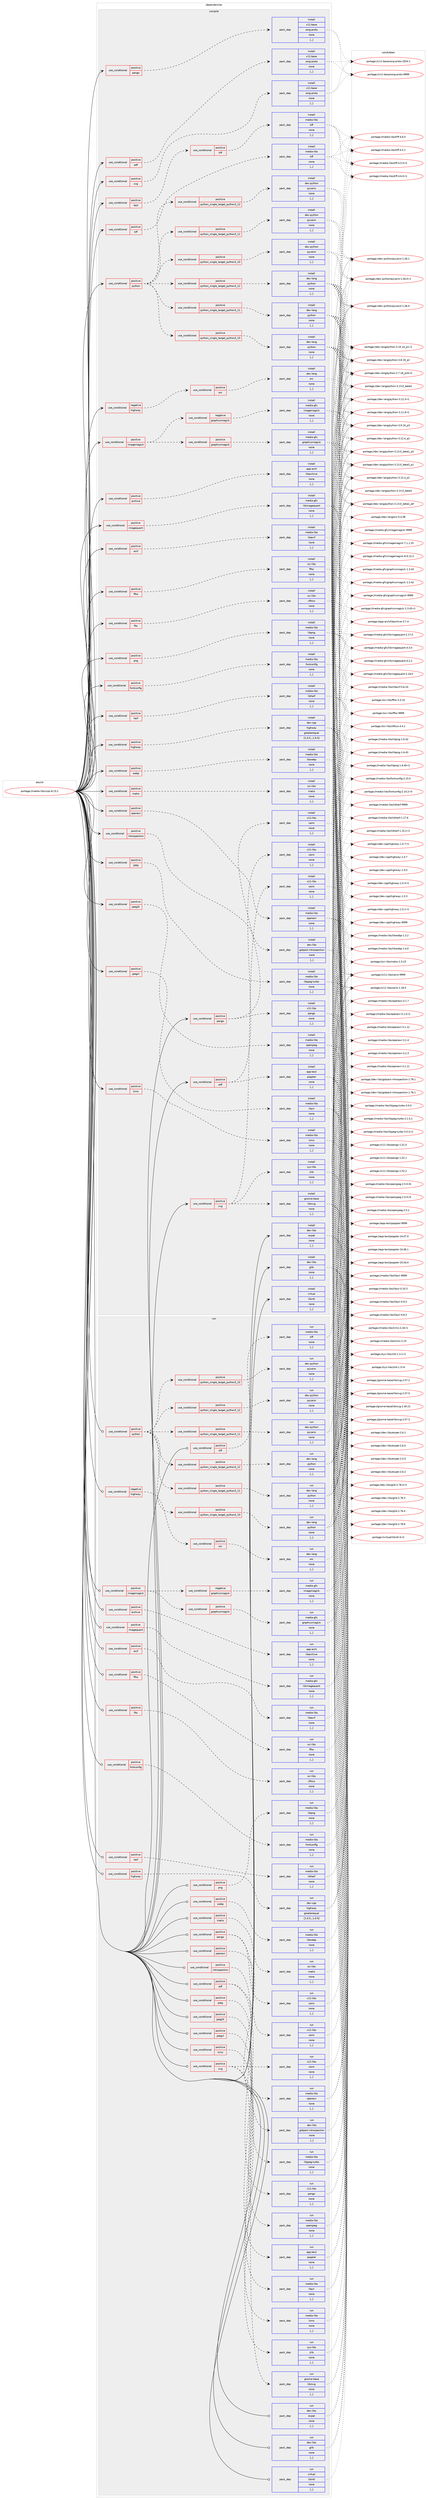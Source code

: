 digraph prolog {

# *************
# Graph options
# *************

newrank=true;
concentrate=true;
compound=true;
graph [rankdir=LR,fontname=Helvetica,fontsize=10,ranksep=1.5];#, ranksep=2.5, nodesep=0.2];
edge  [arrowhead=vee];
node  [fontname=Helvetica,fontsize=10];

# **********
# The ebuild
# **********

subgraph cluster_leftcol {
color=gray;
label=<<i>ebuild</i>>;
id [label="portage://media-libs/vips-8.15.2", color=red, width=4, href="../media-libs/vips-8.15.2.svg"];
}

# ****************
# The dependencies
# ****************

subgraph cluster_midcol {
color=gray;
label=<<i>dependencies</i>>;
subgraph cluster_compile {
fillcolor="#eeeeee";
style=filled;
label=<<i>compile</i>>;
subgraph cond77851 {
dependency306194 [label=<<TABLE BORDER="0" CELLBORDER="1" CELLSPACING="0" CELLPADDING="4"><TR><TD ROWSPAN="3" CELLPADDING="10">use_conditional</TD></TR><TR><TD>negative</TD></TR><TR><TD>highway</TD></TR></TABLE>>, shape=none, color=red];
subgraph cond77852 {
dependency306195 [label=<<TABLE BORDER="0" CELLBORDER="1" CELLSPACING="0" CELLPADDING="4"><TR><TD ROWSPAN="3" CELLPADDING="10">use_conditional</TD></TR><TR><TD>positive</TD></TR><TR><TD>orc</TD></TR></TABLE>>, shape=none, color=red];
subgraph pack225966 {
dependency306196 [label=<<TABLE BORDER="0" CELLBORDER="1" CELLSPACING="0" CELLPADDING="4" WIDTH="220"><TR><TD ROWSPAN="6" CELLPADDING="30">pack_dep</TD></TR><TR><TD WIDTH="110">install</TD></TR><TR><TD>dev-lang</TD></TR><TR><TD>orc</TD></TR><TR><TD>none</TD></TR><TR><TD>[,,]</TD></TR></TABLE>>, shape=none, color=blue];
}
dependency306195:e -> dependency306196:w [weight=20,style="dashed",arrowhead="vee"];
}
dependency306194:e -> dependency306195:w [weight=20,style="dashed",arrowhead="vee"];
}
id:e -> dependency306194:w [weight=20,style="solid",arrowhead="vee"];
subgraph cond77853 {
dependency306197 [label=<<TABLE BORDER="0" CELLBORDER="1" CELLSPACING="0" CELLPADDING="4"><TR><TD ROWSPAN="3" CELLPADDING="10">use_conditional</TD></TR><TR><TD>positive</TD></TR><TR><TD>archive</TD></TR></TABLE>>, shape=none, color=red];
subgraph pack225967 {
dependency306198 [label=<<TABLE BORDER="0" CELLBORDER="1" CELLSPACING="0" CELLPADDING="4" WIDTH="220"><TR><TD ROWSPAN="6" CELLPADDING="30">pack_dep</TD></TR><TR><TD WIDTH="110">install</TD></TR><TR><TD>app-arch</TD></TR><TR><TD>libarchive</TD></TR><TR><TD>none</TD></TR><TR><TD>[,,]</TD></TR></TABLE>>, shape=none, color=blue];
}
dependency306197:e -> dependency306198:w [weight=20,style="dashed",arrowhead="vee"];
}
id:e -> dependency306197:w [weight=20,style="solid",arrowhead="vee"];
subgraph cond77854 {
dependency306199 [label=<<TABLE BORDER="0" CELLBORDER="1" CELLSPACING="0" CELLPADDING="4"><TR><TD ROWSPAN="3" CELLPADDING="10">use_conditional</TD></TR><TR><TD>positive</TD></TR><TR><TD>exif</TD></TR></TABLE>>, shape=none, color=red];
subgraph pack225968 {
dependency306200 [label=<<TABLE BORDER="0" CELLBORDER="1" CELLSPACING="0" CELLPADDING="4" WIDTH="220"><TR><TD ROWSPAN="6" CELLPADDING="30">pack_dep</TD></TR><TR><TD WIDTH="110">install</TD></TR><TR><TD>media-libs</TD></TR><TR><TD>libexif</TD></TR><TR><TD>none</TD></TR><TR><TD>[,,]</TD></TR></TABLE>>, shape=none, color=blue];
}
dependency306199:e -> dependency306200:w [weight=20,style="dashed",arrowhead="vee"];
}
id:e -> dependency306199:w [weight=20,style="solid",arrowhead="vee"];
subgraph cond77855 {
dependency306201 [label=<<TABLE BORDER="0" CELLBORDER="1" CELLSPACING="0" CELLPADDING="4"><TR><TD ROWSPAN="3" CELLPADDING="10">use_conditional</TD></TR><TR><TD>positive</TD></TR><TR><TD>fftw</TD></TR></TABLE>>, shape=none, color=red];
subgraph pack225969 {
dependency306202 [label=<<TABLE BORDER="0" CELLBORDER="1" CELLSPACING="0" CELLPADDING="4" WIDTH="220"><TR><TD ROWSPAN="6" CELLPADDING="30">pack_dep</TD></TR><TR><TD WIDTH="110">install</TD></TR><TR><TD>sci-libs</TD></TR><TR><TD>fftw</TD></TR><TR><TD>none</TD></TR><TR><TD>[,,]</TD></TR></TABLE>>, shape=none, color=blue];
}
dependency306201:e -> dependency306202:w [weight=20,style="dashed",arrowhead="vee"];
}
id:e -> dependency306201:w [weight=20,style="solid",arrowhead="vee"];
subgraph cond77856 {
dependency306203 [label=<<TABLE BORDER="0" CELLBORDER="1" CELLSPACING="0" CELLPADDING="4"><TR><TD ROWSPAN="3" CELLPADDING="10">use_conditional</TD></TR><TR><TD>positive</TD></TR><TR><TD>fits</TD></TR></TABLE>>, shape=none, color=red];
subgraph pack225970 {
dependency306204 [label=<<TABLE BORDER="0" CELLBORDER="1" CELLSPACING="0" CELLPADDING="4" WIDTH="220"><TR><TD ROWSPAN="6" CELLPADDING="30">pack_dep</TD></TR><TR><TD WIDTH="110">install</TD></TR><TR><TD>sci-libs</TD></TR><TR><TD>cfitsio</TD></TR><TR><TD>none</TD></TR><TR><TD>[,,]</TD></TR></TABLE>>, shape=none, color=blue];
}
dependency306203:e -> dependency306204:w [weight=20,style="dashed",arrowhead="vee"];
}
id:e -> dependency306203:w [weight=20,style="solid",arrowhead="vee"];
subgraph cond77857 {
dependency306205 [label=<<TABLE BORDER="0" CELLBORDER="1" CELLSPACING="0" CELLPADDING="4"><TR><TD ROWSPAN="3" CELLPADDING="10">use_conditional</TD></TR><TR><TD>positive</TD></TR><TR><TD>fontconfig</TD></TR></TABLE>>, shape=none, color=red];
subgraph pack225971 {
dependency306206 [label=<<TABLE BORDER="0" CELLBORDER="1" CELLSPACING="0" CELLPADDING="4" WIDTH="220"><TR><TD ROWSPAN="6" CELLPADDING="30">pack_dep</TD></TR><TR><TD WIDTH="110">install</TD></TR><TR><TD>media-libs</TD></TR><TR><TD>fontconfig</TD></TR><TR><TD>none</TD></TR><TR><TD>[,,]</TD></TR></TABLE>>, shape=none, color=blue];
}
dependency306205:e -> dependency306206:w [weight=20,style="dashed",arrowhead="vee"];
}
id:e -> dependency306205:w [weight=20,style="solid",arrowhead="vee"];
subgraph cond77858 {
dependency306207 [label=<<TABLE BORDER="0" CELLBORDER="1" CELLSPACING="0" CELLPADDING="4"><TR><TD ROWSPAN="3" CELLPADDING="10">use_conditional</TD></TR><TR><TD>positive</TD></TR><TR><TD>heif</TD></TR></TABLE>>, shape=none, color=red];
subgraph pack225972 {
dependency306208 [label=<<TABLE BORDER="0" CELLBORDER="1" CELLSPACING="0" CELLPADDING="4" WIDTH="220"><TR><TD ROWSPAN="6" CELLPADDING="30">pack_dep</TD></TR><TR><TD WIDTH="110">install</TD></TR><TR><TD>media-libs</TD></TR><TR><TD>libheif</TD></TR><TR><TD>none</TD></TR><TR><TD>[,,]</TD></TR></TABLE>>, shape=none, color=blue];
}
dependency306207:e -> dependency306208:w [weight=20,style="dashed",arrowhead="vee"];
}
id:e -> dependency306207:w [weight=20,style="solid",arrowhead="vee"];
subgraph cond77859 {
dependency306209 [label=<<TABLE BORDER="0" CELLBORDER="1" CELLSPACING="0" CELLPADDING="4"><TR><TD ROWSPAN="3" CELLPADDING="10">use_conditional</TD></TR><TR><TD>positive</TD></TR><TR><TD>highway</TD></TR></TABLE>>, shape=none, color=red];
subgraph pack225973 {
dependency306210 [label=<<TABLE BORDER="0" CELLBORDER="1" CELLSPACING="0" CELLPADDING="4" WIDTH="220"><TR><TD ROWSPAN="6" CELLPADDING="30">pack_dep</TD></TR><TR><TD WIDTH="110">install</TD></TR><TR><TD>dev-cpp</TD></TR><TR><TD>highway</TD></TR><TR><TD>greaterequal</TD></TR><TR><TD>[1.0.5,,,1.0.5]</TD></TR></TABLE>>, shape=none, color=blue];
}
dependency306209:e -> dependency306210:w [weight=20,style="dashed",arrowhead="vee"];
}
id:e -> dependency306209:w [weight=20,style="solid",arrowhead="vee"];
subgraph cond77860 {
dependency306211 [label=<<TABLE BORDER="0" CELLBORDER="1" CELLSPACING="0" CELLPADDING="4"><TR><TD ROWSPAN="3" CELLPADDING="10">use_conditional</TD></TR><TR><TD>positive</TD></TR><TR><TD>imagemagick</TD></TR></TABLE>>, shape=none, color=red];
subgraph cond77861 {
dependency306212 [label=<<TABLE BORDER="0" CELLBORDER="1" CELLSPACING="0" CELLPADDING="4"><TR><TD ROWSPAN="3" CELLPADDING="10">use_conditional</TD></TR><TR><TD>positive</TD></TR><TR><TD>graphicsmagick</TD></TR></TABLE>>, shape=none, color=red];
subgraph pack225974 {
dependency306213 [label=<<TABLE BORDER="0" CELLBORDER="1" CELLSPACING="0" CELLPADDING="4" WIDTH="220"><TR><TD ROWSPAN="6" CELLPADDING="30">pack_dep</TD></TR><TR><TD WIDTH="110">install</TD></TR><TR><TD>media-gfx</TD></TR><TR><TD>graphicsmagick</TD></TR><TR><TD>none</TD></TR><TR><TD>[,,]</TD></TR></TABLE>>, shape=none, color=blue];
}
dependency306212:e -> dependency306213:w [weight=20,style="dashed",arrowhead="vee"];
}
dependency306211:e -> dependency306212:w [weight=20,style="dashed",arrowhead="vee"];
subgraph cond77862 {
dependency306214 [label=<<TABLE BORDER="0" CELLBORDER="1" CELLSPACING="0" CELLPADDING="4"><TR><TD ROWSPAN="3" CELLPADDING="10">use_conditional</TD></TR><TR><TD>negative</TD></TR><TR><TD>graphicsmagick</TD></TR></TABLE>>, shape=none, color=red];
subgraph pack225975 {
dependency306215 [label=<<TABLE BORDER="0" CELLBORDER="1" CELLSPACING="0" CELLPADDING="4" WIDTH="220"><TR><TD ROWSPAN="6" CELLPADDING="30">pack_dep</TD></TR><TR><TD WIDTH="110">install</TD></TR><TR><TD>media-gfx</TD></TR><TR><TD>imagemagick</TD></TR><TR><TD>none</TD></TR><TR><TD>[,,]</TD></TR></TABLE>>, shape=none, color=blue];
}
dependency306214:e -> dependency306215:w [weight=20,style="dashed",arrowhead="vee"];
}
dependency306211:e -> dependency306214:w [weight=20,style="dashed",arrowhead="vee"];
}
id:e -> dependency306211:w [weight=20,style="solid",arrowhead="vee"];
subgraph cond77863 {
dependency306216 [label=<<TABLE BORDER="0" CELLBORDER="1" CELLSPACING="0" CELLPADDING="4"><TR><TD ROWSPAN="3" CELLPADDING="10">use_conditional</TD></TR><TR><TD>positive</TD></TR><TR><TD>imagequant</TD></TR></TABLE>>, shape=none, color=red];
subgraph pack225976 {
dependency306217 [label=<<TABLE BORDER="0" CELLBORDER="1" CELLSPACING="0" CELLPADDING="4" WIDTH="220"><TR><TD ROWSPAN="6" CELLPADDING="30">pack_dep</TD></TR><TR><TD WIDTH="110">install</TD></TR><TR><TD>media-gfx</TD></TR><TR><TD>libimagequant</TD></TR><TR><TD>none</TD></TR><TR><TD>[,,]</TD></TR></TABLE>>, shape=none, color=blue];
}
dependency306216:e -> dependency306217:w [weight=20,style="dashed",arrowhead="vee"];
}
id:e -> dependency306216:w [weight=20,style="solid",arrowhead="vee"];
subgraph cond77864 {
dependency306218 [label=<<TABLE BORDER="0" CELLBORDER="1" CELLSPACING="0" CELLPADDING="4"><TR><TD ROWSPAN="3" CELLPADDING="10">use_conditional</TD></TR><TR><TD>positive</TD></TR><TR><TD>introspection</TD></TR></TABLE>>, shape=none, color=red];
subgraph pack225977 {
dependency306219 [label=<<TABLE BORDER="0" CELLBORDER="1" CELLSPACING="0" CELLPADDING="4" WIDTH="220"><TR><TD ROWSPAN="6" CELLPADDING="30">pack_dep</TD></TR><TR><TD WIDTH="110">install</TD></TR><TR><TD>dev-libs</TD></TR><TR><TD>gobject-introspection</TD></TR><TR><TD>none</TD></TR><TR><TD>[,,]</TD></TR></TABLE>>, shape=none, color=blue];
}
dependency306218:e -> dependency306219:w [weight=20,style="dashed",arrowhead="vee"];
}
id:e -> dependency306218:w [weight=20,style="solid",arrowhead="vee"];
subgraph cond77865 {
dependency306220 [label=<<TABLE BORDER="0" CELLBORDER="1" CELLSPACING="0" CELLPADDING="4"><TR><TD ROWSPAN="3" CELLPADDING="10">use_conditional</TD></TR><TR><TD>positive</TD></TR><TR><TD>jpeg</TD></TR></TABLE>>, shape=none, color=red];
subgraph pack225978 {
dependency306221 [label=<<TABLE BORDER="0" CELLBORDER="1" CELLSPACING="0" CELLPADDING="4" WIDTH="220"><TR><TD ROWSPAN="6" CELLPADDING="30">pack_dep</TD></TR><TR><TD WIDTH="110">install</TD></TR><TR><TD>media-libs</TD></TR><TR><TD>libjpeg-turbo</TD></TR><TR><TD>none</TD></TR><TR><TD>[,,]</TD></TR></TABLE>>, shape=none, color=blue];
}
dependency306220:e -> dependency306221:w [weight=20,style="dashed",arrowhead="vee"];
}
id:e -> dependency306220:w [weight=20,style="solid",arrowhead="vee"];
subgraph cond77866 {
dependency306222 [label=<<TABLE BORDER="0" CELLBORDER="1" CELLSPACING="0" CELLPADDING="4"><TR><TD ROWSPAN="3" CELLPADDING="10">use_conditional</TD></TR><TR><TD>positive</TD></TR><TR><TD>jpeg2k</TD></TR></TABLE>>, shape=none, color=red];
subgraph pack225979 {
dependency306223 [label=<<TABLE BORDER="0" CELLBORDER="1" CELLSPACING="0" CELLPADDING="4" WIDTH="220"><TR><TD ROWSPAN="6" CELLPADDING="30">pack_dep</TD></TR><TR><TD WIDTH="110">install</TD></TR><TR><TD>media-libs</TD></TR><TR><TD>openjpeg</TD></TR><TR><TD>none</TD></TR><TR><TD>[,,]</TD></TR></TABLE>>, shape=none, color=blue];
}
dependency306222:e -> dependency306223:w [weight=20,style="dashed",arrowhead="vee"];
}
id:e -> dependency306222:w [weight=20,style="solid",arrowhead="vee"];
subgraph cond77867 {
dependency306224 [label=<<TABLE BORDER="0" CELLBORDER="1" CELLSPACING="0" CELLPADDING="4"><TR><TD ROWSPAN="3" CELLPADDING="10">use_conditional</TD></TR><TR><TD>positive</TD></TR><TR><TD>jpegxl</TD></TR></TABLE>>, shape=none, color=red];
subgraph pack225980 {
dependency306225 [label=<<TABLE BORDER="0" CELLBORDER="1" CELLSPACING="0" CELLPADDING="4" WIDTH="220"><TR><TD ROWSPAN="6" CELLPADDING="30">pack_dep</TD></TR><TR><TD WIDTH="110">install</TD></TR><TR><TD>media-libs</TD></TR><TR><TD>libjxl</TD></TR><TR><TD>none</TD></TR><TR><TD>[,,]</TD></TR></TABLE>>, shape=none, color=blue];
}
dependency306224:e -> dependency306225:w [weight=20,style="dashed",arrowhead="vee"];
}
id:e -> dependency306224:w [weight=20,style="solid",arrowhead="vee"];
subgraph cond77868 {
dependency306226 [label=<<TABLE BORDER="0" CELLBORDER="1" CELLSPACING="0" CELLPADDING="4"><TR><TD ROWSPAN="3" CELLPADDING="10">use_conditional</TD></TR><TR><TD>positive</TD></TR><TR><TD>lcms</TD></TR></TABLE>>, shape=none, color=red];
subgraph pack225981 {
dependency306227 [label=<<TABLE BORDER="0" CELLBORDER="1" CELLSPACING="0" CELLPADDING="4" WIDTH="220"><TR><TD ROWSPAN="6" CELLPADDING="30">pack_dep</TD></TR><TR><TD WIDTH="110">install</TD></TR><TR><TD>media-libs</TD></TR><TR><TD>lcms</TD></TR><TR><TD>none</TD></TR><TR><TD>[,,]</TD></TR></TABLE>>, shape=none, color=blue];
}
dependency306226:e -> dependency306227:w [weight=20,style="dashed",arrowhead="vee"];
}
id:e -> dependency306226:w [weight=20,style="solid",arrowhead="vee"];
subgraph cond77869 {
dependency306228 [label=<<TABLE BORDER="0" CELLBORDER="1" CELLSPACING="0" CELLPADDING="4"><TR><TD ROWSPAN="3" CELLPADDING="10">use_conditional</TD></TR><TR><TD>positive</TD></TR><TR><TD>matio</TD></TR></TABLE>>, shape=none, color=red];
subgraph pack225982 {
dependency306229 [label=<<TABLE BORDER="0" CELLBORDER="1" CELLSPACING="0" CELLPADDING="4" WIDTH="220"><TR><TD ROWSPAN="6" CELLPADDING="30">pack_dep</TD></TR><TR><TD WIDTH="110">install</TD></TR><TR><TD>sci-libs</TD></TR><TR><TD>matio</TD></TR><TR><TD>none</TD></TR><TR><TD>[,,]</TD></TR></TABLE>>, shape=none, color=blue];
}
dependency306228:e -> dependency306229:w [weight=20,style="dashed",arrowhead="vee"];
}
id:e -> dependency306228:w [weight=20,style="solid",arrowhead="vee"];
subgraph cond77870 {
dependency306230 [label=<<TABLE BORDER="0" CELLBORDER="1" CELLSPACING="0" CELLPADDING="4"><TR><TD ROWSPAN="3" CELLPADDING="10">use_conditional</TD></TR><TR><TD>positive</TD></TR><TR><TD>openexr</TD></TR></TABLE>>, shape=none, color=red];
subgraph pack225983 {
dependency306231 [label=<<TABLE BORDER="0" CELLBORDER="1" CELLSPACING="0" CELLPADDING="4" WIDTH="220"><TR><TD ROWSPAN="6" CELLPADDING="30">pack_dep</TD></TR><TR><TD WIDTH="110">install</TD></TR><TR><TD>media-libs</TD></TR><TR><TD>openexr</TD></TR><TR><TD>none</TD></TR><TR><TD>[,,]</TD></TR></TABLE>>, shape=none, color=blue];
}
dependency306230:e -> dependency306231:w [weight=20,style="dashed",arrowhead="vee"];
}
id:e -> dependency306230:w [weight=20,style="solid",arrowhead="vee"];
subgraph cond77871 {
dependency306232 [label=<<TABLE BORDER="0" CELLBORDER="1" CELLSPACING="0" CELLPADDING="4"><TR><TD ROWSPAN="3" CELLPADDING="10">use_conditional</TD></TR><TR><TD>positive</TD></TR><TR><TD>pango</TD></TR></TABLE>>, shape=none, color=red];
subgraph pack225984 {
dependency306233 [label=<<TABLE BORDER="0" CELLBORDER="1" CELLSPACING="0" CELLPADDING="4" WIDTH="220"><TR><TD ROWSPAN="6" CELLPADDING="30">pack_dep</TD></TR><TR><TD WIDTH="110">install</TD></TR><TR><TD>x11-base</TD></TR><TR><TD>xorg-proto</TD></TR><TR><TD>none</TD></TR><TR><TD>[,,]</TD></TR></TABLE>>, shape=none, color=blue];
}
dependency306232:e -> dependency306233:w [weight=20,style="dashed",arrowhead="vee"];
}
id:e -> dependency306232:w [weight=20,style="solid",arrowhead="vee"];
subgraph cond77872 {
dependency306234 [label=<<TABLE BORDER="0" CELLBORDER="1" CELLSPACING="0" CELLPADDING="4"><TR><TD ROWSPAN="3" CELLPADDING="10">use_conditional</TD></TR><TR><TD>positive</TD></TR><TR><TD>pango</TD></TR></TABLE>>, shape=none, color=red];
subgraph pack225985 {
dependency306235 [label=<<TABLE BORDER="0" CELLBORDER="1" CELLSPACING="0" CELLPADDING="4" WIDTH="220"><TR><TD ROWSPAN="6" CELLPADDING="30">pack_dep</TD></TR><TR><TD WIDTH="110">install</TD></TR><TR><TD>x11-libs</TD></TR><TR><TD>cairo</TD></TR><TR><TD>none</TD></TR><TR><TD>[,,]</TD></TR></TABLE>>, shape=none, color=blue];
}
dependency306234:e -> dependency306235:w [weight=20,style="dashed",arrowhead="vee"];
subgraph pack225986 {
dependency306236 [label=<<TABLE BORDER="0" CELLBORDER="1" CELLSPACING="0" CELLPADDING="4" WIDTH="220"><TR><TD ROWSPAN="6" CELLPADDING="30">pack_dep</TD></TR><TR><TD WIDTH="110">install</TD></TR><TR><TD>x11-libs</TD></TR><TR><TD>pango</TD></TR><TR><TD>none</TD></TR><TR><TD>[,,]</TD></TR></TABLE>>, shape=none, color=blue];
}
dependency306234:e -> dependency306236:w [weight=20,style="dashed",arrowhead="vee"];
}
id:e -> dependency306234:w [weight=20,style="solid",arrowhead="vee"];
subgraph cond77873 {
dependency306237 [label=<<TABLE BORDER="0" CELLBORDER="1" CELLSPACING="0" CELLPADDING="4"><TR><TD ROWSPAN="3" CELLPADDING="10">use_conditional</TD></TR><TR><TD>positive</TD></TR><TR><TD>pdf</TD></TR></TABLE>>, shape=none, color=red];
subgraph pack225987 {
dependency306238 [label=<<TABLE BORDER="0" CELLBORDER="1" CELLSPACING="0" CELLPADDING="4" WIDTH="220"><TR><TD ROWSPAN="6" CELLPADDING="30">pack_dep</TD></TR><TR><TD WIDTH="110">install</TD></TR><TR><TD>app-text</TD></TR><TR><TD>poppler</TD></TR><TR><TD>none</TD></TR><TR><TD>[,,]</TD></TR></TABLE>>, shape=none, color=blue];
}
dependency306237:e -> dependency306238:w [weight=20,style="dashed",arrowhead="vee"];
subgraph pack225988 {
dependency306239 [label=<<TABLE BORDER="0" CELLBORDER="1" CELLSPACING="0" CELLPADDING="4" WIDTH="220"><TR><TD ROWSPAN="6" CELLPADDING="30">pack_dep</TD></TR><TR><TD WIDTH="110">install</TD></TR><TR><TD>x11-libs</TD></TR><TR><TD>cairo</TD></TR><TR><TD>none</TD></TR><TR><TD>[,,]</TD></TR></TABLE>>, shape=none, color=blue];
}
dependency306237:e -> dependency306239:w [weight=20,style="dashed",arrowhead="vee"];
}
id:e -> dependency306237:w [weight=20,style="solid",arrowhead="vee"];
subgraph cond77874 {
dependency306240 [label=<<TABLE BORDER="0" CELLBORDER="1" CELLSPACING="0" CELLPADDING="4"><TR><TD ROWSPAN="3" CELLPADDING="10">use_conditional</TD></TR><TR><TD>positive</TD></TR><TR><TD>pdf</TD></TR></TABLE>>, shape=none, color=red];
subgraph pack225989 {
dependency306241 [label=<<TABLE BORDER="0" CELLBORDER="1" CELLSPACING="0" CELLPADDING="4" WIDTH="220"><TR><TD ROWSPAN="6" CELLPADDING="30">pack_dep</TD></TR><TR><TD WIDTH="110">install</TD></TR><TR><TD>x11-base</TD></TR><TR><TD>xorg-proto</TD></TR><TR><TD>none</TD></TR><TR><TD>[,,]</TD></TR></TABLE>>, shape=none, color=blue];
}
dependency306240:e -> dependency306241:w [weight=20,style="dashed",arrowhead="vee"];
}
id:e -> dependency306240:w [weight=20,style="solid",arrowhead="vee"];
subgraph cond77875 {
dependency306242 [label=<<TABLE BORDER="0" CELLBORDER="1" CELLSPACING="0" CELLPADDING="4"><TR><TD ROWSPAN="3" CELLPADDING="10">use_conditional</TD></TR><TR><TD>positive</TD></TR><TR><TD>png</TD></TR></TABLE>>, shape=none, color=red];
subgraph pack225990 {
dependency306243 [label=<<TABLE BORDER="0" CELLBORDER="1" CELLSPACING="0" CELLPADDING="4" WIDTH="220"><TR><TD ROWSPAN="6" CELLPADDING="30">pack_dep</TD></TR><TR><TD WIDTH="110">install</TD></TR><TR><TD>media-libs</TD></TR><TR><TD>libpng</TD></TR><TR><TD>none</TD></TR><TR><TD>[,,]</TD></TR></TABLE>>, shape=none, color=blue];
}
dependency306242:e -> dependency306243:w [weight=20,style="dashed",arrowhead="vee"];
}
id:e -> dependency306242:w [weight=20,style="solid",arrowhead="vee"];
subgraph cond77876 {
dependency306244 [label=<<TABLE BORDER="0" CELLBORDER="1" CELLSPACING="0" CELLPADDING="4"><TR><TD ROWSPAN="3" CELLPADDING="10">use_conditional</TD></TR><TR><TD>positive</TD></TR><TR><TD>python</TD></TR></TABLE>>, shape=none, color=red];
subgraph cond77877 {
dependency306245 [label=<<TABLE BORDER="0" CELLBORDER="1" CELLSPACING="0" CELLPADDING="4"><TR><TD ROWSPAN="3" CELLPADDING="10">use_conditional</TD></TR><TR><TD>positive</TD></TR><TR><TD>python_single_target_python3_10</TD></TR></TABLE>>, shape=none, color=red];
subgraph pack225991 {
dependency306246 [label=<<TABLE BORDER="0" CELLBORDER="1" CELLSPACING="0" CELLPADDING="4" WIDTH="220"><TR><TD ROWSPAN="6" CELLPADDING="30">pack_dep</TD></TR><TR><TD WIDTH="110">install</TD></TR><TR><TD>dev-lang</TD></TR><TR><TD>python</TD></TR><TR><TD>none</TD></TR><TR><TD>[,,]</TD></TR></TABLE>>, shape=none, color=blue];
}
dependency306245:e -> dependency306246:w [weight=20,style="dashed",arrowhead="vee"];
}
dependency306244:e -> dependency306245:w [weight=20,style="dashed",arrowhead="vee"];
subgraph cond77878 {
dependency306247 [label=<<TABLE BORDER="0" CELLBORDER="1" CELLSPACING="0" CELLPADDING="4"><TR><TD ROWSPAN="3" CELLPADDING="10">use_conditional</TD></TR><TR><TD>positive</TD></TR><TR><TD>python_single_target_python3_11</TD></TR></TABLE>>, shape=none, color=red];
subgraph pack225992 {
dependency306248 [label=<<TABLE BORDER="0" CELLBORDER="1" CELLSPACING="0" CELLPADDING="4" WIDTH="220"><TR><TD ROWSPAN="6" CELLPADDING="30">pack_dep</TD></TR><TR><TD WIDTH="110">install</TD></TR><TR><TD>dev-lang</TD></TR><TR><TD>python</TD></TR><TR><TD>none</TD></TR><TR><TD>[,,]</TD></TR></TABLE>>, shape=none, color=blue];
}
dependency306247:e -> dependency306248:w [weight=20,style="dashed",arrowhead="vee"];
}
dependency306244:e -> dependency306247:w [weight=20,style="dashed",arrowhead="vee"];
subgraph cond77879 {
dependency306249 [label=<<TABLE BORDER="0" CELLBORDER="1" CELLSPACING="0" CELLPADDING="4"><TR><TD ROWSPAN="3" CELLPADDING="10">use_conditional</TD></TR><TR><TD>positive</TD></TR><TR><TD>python_single_target_python3_12</TD></TR></TABLE>>, shape=none, color=red];
subgraph pack225993 {
dependency306250 [label=<<TABLE BORDER="0" CELLBORDER="1" CELLSPACING="0" CELLPADDING="4" WIDTH="220"><TR><TD ROWSPAN="6" CELLPADDING="30">pack_dep</TD></TR><TR><TD WIDTH="110">install</TD></TR><TR><TD>dev-lang</TD></TR><TR><TD>python</TD></TR><TR><TD>none</TD></TR><TR><TD>[,,]</TD></TR></TABLE>>, shape=none, color=blue];
}
dependency306249:e -> dependency306250:w [weight=20,style="dashed",arrowhead="vee"];
}
dependency306244:e -> dependency306249:w [weight=20,style="dashed",arrowhead="vee"];
subgraph cond77880 {
dependency306251 [label=<<TABLE BORDER="0" CELLBORDER="1" CELLSPACING="0" CELLPADDING="4"><TR><TD ROWSPAN="3" CELLPADDING="10">use_conditional</TD></TR><TR><TD>positive</TD></TR><TR><TD>python_single_target_python3_10</TD></TR></TABLE>>, shape=none, color=red];
subgraph pack225994 {
dependency306252 [label=<<TABLE BORDER="0" CELLBORDER="1" CELLSPACING="0" CELLPADDING="4" WIDTH="220"><TR><TD ROWSPAN="6" CELLPADDING="30">pack_dep</TD></TR><TR><TD WIDTH="110">install</TD></TR><TR><TD>dev-python</TD></TR><TR><TD>pycairo</TD></TR><TR><TD>none</TD></TR><TR><TD>[,,]</TD></TR></TABLE>>, shape=none, color=blue];
}
dependency306251:e -> dependency306252:w [weight=20,style="dashed",arrowhead="vee"];
}
dependency306244:e -> dependency306251:w [weight=20,style="dashed",arrowhead="vee"];
subgraph cond77881 {
dependency306253 [label=<<TABLE BORDER="0" CELLBORDER="1" CELLSPACING="0" CELLPADDING="4"><TR><TD ROWSPAN="3" CELLPADDING="10">use_conditional</TD></TR><TR><TD>positive</TD></TR><TR><TD>python_single_target_python3_11</TD></TR></TABLE>>, shape=none, color=red];
subgraph pack225995 {
dependency306254 [label=<<TABLE BORDER="0" CELLBORDER="1" CELLSPACING="0" CELLPADDING="4" WIDTH="220"><TR><TD ROWSPAN="6" CELLPADDING="30">pack_dep</TD></TR><TR><TD WIDTH="110">install</TD></TR><TR><TD>dev-python</TD></TR><TR><TD>pycairo</TD></TR><TR><TD>none</TD></TR><TR><TD>[,,]</TD></TR></TABLE>>, shape=none, color=blue];
}
dependency306253:e -> dependency306254:w [weight=20,style="dashed",arrowhead="vee"];
}
dependency306244:e -> dependency306253:w [weight=20,style="dashed",arrowhead="vee"];
subgraph cond77882 {
dependency306255 [label=<<TABLE BORDER="0" CELLBORDER="1" CELLSPACING="0" CELLPADDING="4"><TR><TD ROWSPAN="3" CELLPADDING="10">use_conditional</TD></TR><TR><TD>positive</TD></TR><TR><TD>python_single_target_python3_12</TD></TR></TABLE>>, shape=none, color=red];
subgraph pack225996 {
dependency306256 [label=<<TABLE BORDER="0" CELLBORDER="1" CELLSPACING="0" CELLPADDING="4" WIDTH="220"><TR><TD ROWSPAN="6" CELLPADDING="30">pack_dep</TD></TR><TR><TD WIDTH="110">install</TD></TR><TR><TD>dev-python</TD></TR><TR><TD>pycairo</TD></TR><TR><TD>none</TD></TR><TR><TD>[,,]</TD></TR></TABLE>>, shape=none, color=blue];
}
dependency306255:e -> dependency306256:w [weight=20,style="dashed",arrowhead="vee"];
}
dependency306244:e -> dependency306255:w [weight=20,style="dashed",arrowhead="vee"];
}
id:e -> dependency306244:w [weight=20,style="solid",arrowhead="vee"];
subgraph cond77883 {
dependency306257 [label=<<TABLE BORDER="0" CELLBORDER="1" CELLSPACING="0" CELLPADDING="4"><TR><TD ROWSPAN="3" CELLPADDING="10">use_conditional</TD></TR><TR><TD>positive</TD></TR><TR><TD>svg</TD></TR></TABLE>>, shape=none, color=red];
subgraph pack225997 {
dependency306258 [label=<<TABLE BORDER="0" CELLBORDER="1" CELLSPACING="0" CELLPADDING="4" WIDTH="220"><TR><TD ROWSPAN="6" CELLPADDING="30">pack_dep</TD></TR><TR><TD WIDTH="110">install</TD></TR><TR><TD>gnome-base</TD></TR><TR><TD>librsvg</TD></TR><TR><TD>none</TD></TR><TR><TD>[,,]</TD></TR></TABLE>>, shape=none, color=blue];
}
dependency306257:e -> dependency306258:w [weight=20,style="dashed",arrowhead="vee"];
subgraph pack225998 {
dependency306259 [label=<<TABLE BORDER="0" CELLBORDER="1" CELLSPACING="0" CELLPADDING="4" WIDTH="220"><TR><TD ROWSPAN="6" CELLPADDING="30">pack_dep</TD></TR><TR><TD WIDTH="110">install</TD></TR><TR><TD>sys-libs</TD></TR><TR><TD>zlib</TD></TR><TR><TD>none</TD></TR><TR><TD>[,,]</TD></TR></TABLE>>, shape=none, color=blue];
}
dependency306257:e -> dependency306259:w [weight=20,style="dashed",arrowhead="vee"];
subgraph pack225999 {
dependency306260 [label=<<TABLE BORDER="0" CELLBORDER="1" CELLSPACING="0" CELLPADDING="4" WIDTH="220"><TR><TD ROWSPAN="6" CELLPADDING="30">pack_dep</TD></TR><TR><TD WIDTH="110">install</TD></TR><TR><TD>x11-libs</TD></TR><TR><TD>cairo</TD></TR><TR><TD>none</TD></TR><TR><TD>[,,]</TD></TR></TABLE>>, shape=none, color=blue];
}
dependency306257:e -> dependency306260:w [weight=20,style="dashed",arrowhead="vee"];
}
id:e -> dependency306257:w [weight=20,style="solid",arrowhead="vee"];
subgraph cond77884 {
dependency306261 [label=<<TABLE BORDER="0" CELLBORDER="1" CELLSPACING="0" CELLPADDING="4"><TR><TD ROWSPAN="3" CELLPADDING="10">use_conditional</TD></TR><TR><TD>positive</TD></TR><TR><TD>svg</TD></TR></TABLE>>, shape=none, color=red];
subgraph pack226000 {
dependency306262 [label=<<TABLE BORDER="0" CELLBORDER="1" CELLSPACING="0" CELLPADDING="4" WIDTH="220"><TR><TD ROWSPAN="6" CELLPADDING="30">pack_dep</TD></TR><TR><TD WIDTH="110">install</TD></TR><TR><TD>x11-base</TD></TR><TR><TD>xorg-proto</TD></TR><TR><TD>none</TD></TR><TR><TD>[,,]</TD></TR></TABLE>>, shape=none, color=blue];
}
dependency306261:e -> dependency306262:w [weight=20,style="dashed",arrowhead="vee"];
}
id:e -> dependency306261:w [weight=20,style="solid",arrowhead="vee"];
subgraph cond77885 {
dependency306263 [label=<<TABLE BORDER="0" CELLBORDER="1" CELLSPACING="0" CELLPADDING="4"><TR><TD ROWSPAN="3" CELLPADDING="10">use_conditional</TD></TR><TR><TD>positive</TD></TR><TR><TD>test</TD></TR></TABLE>>, shape=none, color=red];
subgraph cond77886 {
dependency306264 [label=<<TABLE BORDER="0" CELLBORDER="1" CELLSPACING="0" CELLPADDING="4"><TR><TD ROWSPAN="3" CELLPADDING="10">use_conditional</TD></TR><TR><TD>positive</TD></TR><TR><TD>tiff</TD></TR></TABLE>>, shape=none, color=red];
subgraph pack226001 {
dependency306265 [label=<<TABLE BORDER="0" CELLBORDER="1" CELLSPACING="0" CELLPADDING="4" WIDTH="220"><TR><TD ROWSPAN="6" CELLPADDING="30">pack_dep</TD></TR><TR><TD WIDTH="110">install</TD></TR><TR><TD>media-libs</TD></TR><TR><TD>tiff</TD></TR><TR><TD>none</TD></TR><TR><TD>[,,]</TD></TR></TABLE>>, shape=none, color=blue];
}
dependency306264:e -> dependency306265:w [weight=20,style="dashed",arrowhead="vee"];
}
dependency306263:e -> dependency306264:w [weight=20,style="dashed",arrowhead="vee"];
}
id:e -> dependency306263:w [weight=20,style="solid",arrowhead="vee"];
subgraph cond77887 {
dependency306266 [label=<<TABLE BORDER="0" CELLBORDER="1" CELLSPACING="0" CELLPADDING="4"><TR><TD ROWSPAN="3" CELLPADDING="10">use_conditional</TD></TR><TR><TD>positive</TD></TR><TR><TD>tiff</TD></TR></TABLE>>, shape=none, color=red];
subgraph pack226002 {
dependency306267 [label=<<TABLE BORDER="0" CELLBORDER="1" CELLSPACING="0" CELLPADDING="4" WIDTH="220"><TR><TD ROWSPAN="6" CELLPADDING="30">pack_dep</TD></TR><TR><TD WIDTH="110">install</TD></TR><TR><TD>media-libs</TD></TR><TR><TD>tiff</TD></TR><TR><TD>none</TD></TR><TR><TD>[,,]</TD></TR></TABLE>>, shape=none, color=blue];
}
dependency306266:e -> dependency306267:w [weight=20,style="dashed",arrowhead="vee"];
}
id:e -> dependency306266:w [weight=20,style="solid",arrowhead="vee"];
subgraph cond77888 {
dependency306268 [label=<<TABLE BORDER="0" CELLBORDER="1" CELLSPACING="0" CELLPADDING="4"><TR><TD ROWSPAN="3" CELLPADDING="10">use_conditional</TD></TR><TR><TD>positive</TD></TR><TR><TD>webp</TD></TR></TABLE>>, shape=none, color=red];
subgraph pack226003 {
dependency306269 [label=<<TABLE BORDER="0" CELLBORDER="1" CELLSPACING="0" CELLPADDING="4" WIDTH="220"><TR><TD ROWSPAN="6" CELLPADDING="30">pack_dep</TD></TR><TR><TD WIDTH="110">install</TD></TR><TR><TD>media-libs</TD></TR><TR><TD>libwebp</TD></TR><TR><TD>none</TD></TR><TR><TD>[,,]</TD></TR></TABLE>>, shape=none, color=blue];
}
dependency306268:e -> dependency306269:w [weight=20,style="dashed",arrowhead="vee"];
}
id:e -> dependency306268:w [weight=20,style="solid",arrowhead="vee"];
subgraph pack226004 {
dependency306270 [label=<<TABLE BORDER="0" CELLBORDER="1" CELLSPACING="0" CELLPADDING="4" WIDTH="220"><TR><TD ROWSPAN="6" CELLPADDING="30">pack_dep</TD></TR><TR><TD WIDTH="110">install</TD></TR><TR><TD>dev-libs</TD></TR><TR><TD>expat</TD></TR><TR><TD>none</TD></TR><TR><TD>[,,]</TD></TR></TABLE>>, shape=none, color=blue];
}
id:e -> dependency306270:w [weight=20,style="solid",arrowhead="vee"];
subgraph pack226005 {
dependency306271 [label=<<TABLE BORDER="0" CELLBORDER="1" CELLSPACING="0" CELLPADDING="4" WIDTH="220"><TR><TD ROWSPAN="6" CELLPADDING="30">pack_dep</TD></TR><TR><TD WIDTH="110">install</TD></TR><TR><TD>dev-libs</TD></TR><TR><TD>glib</TD></TR><TR><TD>none</TD></TR><TR><TD>[,,]</TD></TR></TABLE>>, shape=none, color=blue];
}
id:e -> dependency306271:w [weight=20,style="solid",arrowhead="vee"];
subgraph pack226006 {
dependency306272 [label=<<TABLE BORDER="0" CELLBORDER="1" CELLSPACING="0" CELLPADDING="4" WIDTH="220"><TR><TD ROWSPAN="6" CELLPADDING="30">pack_dep</TD></TR><TR><TD WIDTH="110">install</TD></TR><TR><TD>virtual</TD></TR><TR><TD>libintl</TD></TR><TR><TD>none</TD></TR><TR><TD>[,,]</TD></TR></TABLE>>, shape=none, color=blue];
}
id:e -> dependency306272:w [weight=20,style="solid",arrowhead="vee"];
}
subgraph cluster_compileandrun {
fillcolor="#eeeeee";
style=filled;
label=<<i>compile and run</i>>;
}
subgraph cluster_run {
fillcolor="#eeeeee";
style=filled;
label=<<i>run</i>>;
subgraph cond77889 {
dependency306273 [label=<<TABLE BORDER="0" CELLBORDER="1" CELLSPACING="0" CELLPADDING="4"><TR><TD ROWSPAN="3" CELLPADDING="10">use_conditional</TD></TR><TR><TD>negative</TD></TR><TR><TD>highway</TD></TR></TABLE>>, shape=none, color=red];
subgraph cond77890 {
dependency306274 [label=<<TABLE BORDER="0" CELLBORDER="1" CELLSPACING="0" CELLPADDING="4"><TR><TD ROWSPAN="3" CELLPADDING="10">use_conditional</TD></TR><TR><TD>positive</TD></TR><TR><TD>orc</TD></TR></TABLE>>, shape=none, color=red];
subgraph pack226007 {
dependency306275 [label=<<TABLE BORDER="0" CELLBORDER="1" CELLSPACING="0" CELLPADDING="4" WIDTH="220"><TR><TD ROWSPAN="6" CELLPADDING="30">pack_dep</TD></TR><TR><TD WIDTH="110">run</TD></TR><TR><TD>dev-lang</TD></TR><TR><TD>orc</TD></TR><TR><TD>none</TD></TR><TR><TD>[,,]</TD></TR></TABLE>>, shape=none, color=blue];
}
dependency306274:e -> dependency306275:w [weight=20,style="dashed",arrowhead="vee"];
}
dependency306273:e -> dependency306274:w [weight=20,style="dashed",arrowhead="vee"];
}
id:e -> dependency306273:w [weight=20,style="solid",arrowhead="odot"];
subgraph cond77891 {
dependency306276 [label=<<TABLE BORDER="0" CELLBORDER="1" CELLSPACING="0" CELLPADDING="4"><TR><TD ROWSPAN="3" CELLPADDING="10">use_conditional</TD></TR><TR><TD>positive</TD></TR><TR><TD>archive</TD></TR></TABLE>>, shape=none, color=red];
subgraph pack226008 {
dependency306277 [label=<<TABLE BORDER="0" CELLBORDER="1" CELLSPACING="0" CELLPADDING="4" WIDTH="220"><TR><TD ROWSPAN="6" CELLPADDING="30">pack_dep</TD></TR><TR><TD WIDTH="110">run</TD></TR><TR><TD>app-arch</TD></TR><TR><TD>libarchive</TD></TR><TR><TD>none</TD></TR><TR><TD>[,,]</TD></TR></TABLE>>, shape=none, color=blue];
}
dependency306276:e -> dependency306277:w [weight=20,style="dashed",arrowhead="vee"];
}
id:e -> dependency306276:w [weight=20,style="solid",arrowhead="odot"];
subgraph cond77892 {
dependency306278 [label=<<TABLE BORDER="0" CELLBORDER="1" CELLSPACING="0" CELLPADDING="4"><TR><TD ROWSPAN="3" CELLPADDING="10">use_conditional</TD></TR><TR><TD>positive</TD></TR><TR><TD>exif</TD></TR></TABLE>>, shape=none, color=red];
subgraph pack226009 {
dependency306279 [label=<<TABLE BORDER="0" CELLBORDER="1" CELLSPACING="0" CELLPADDING="4" WIDTH="220"><TR><TD ROWSPAN="6" CELLPADDING="30">pack_dep</TD></TR><TR><TD WIDTH="110">run</TD></TR><TR><TD>media-libs</TD></TR><TR><TD>libexif</TD></TR><TR><TD>none</TD></TR><TR><TD>[,,]</TD></TR></TABLE>>, shape=none, color=blue];
}
dependency306278:e -> dependency306279:w [weight=20,style="dashed",arrowhead="vee"];
}
id:e -> dependency306278:w [weight=20,style="solid",arrowhead="odot"];
subgraph cond77893 {
dependency306280 [label=<<TABLE BORDER="0" CELLBORDER="1" CELLSPACING="0" CELLPADDING="4"><TR><TD ROWSPAN="3" CELLPADDING="10">use_conditional</TD></TR><TR><TD>positive</TD></TR><TR><TD>fftw</TD></TR></TABLE>>, shape=none, color=red];
subgraph pack226010 {
dependency306281 [label=<<TABLE BORDER="0" CELLBORDER="1" CELLSPACING="0" CELLPADDING="4" WIDTH="220"><TR><TD ROWSPAN="6" CELLPADDING="30">pack_dep</TD></TR><TR><TD WIDTH="110">run</TD></TR><TR><TD>sci-libs</TD></TR><TR><TD>fftw</TD></TR><TR><TD>none</TD></TR><TR><TD>[,,]</TD></TR></TABLE>>, shape=none, color=blue];
}
dependency306280:e -> dependency306281:w [weight=20,style="dashed",arrowhead="vee"];
}
id:e -> dependency306280:w [weight=20,style="solid",arrowhead="odot"];
subgraph cond77894 {
dependency306282 [label=<<TABLE BORDER="0" CELLBORDER="1" CELLSPACING="0" CELLPADDING="4"><TR><TD ROWSPAN="3" CELLPADDING="10">use_conditional</TD></TR><TR><TD>positive</TD></TR><TR><TD>fits</TD></TR></TABLE>>, shape=none, color=red];
subgraph pack226011 {
dependency306283 [label=<<TABLE BORDER="0" CELLBORDER="1" CELLSPACING="0" CELLPADDING="4" WIDTH="220"><TR><TD ROWSPAN="6" CELLPADDING="30">pack_dep</TD></TR><TR><TD WIDTH="110">run</TD></TR><TR><TD>sci-libs</TD></TR><TR><TD>cfitsio</TD></TR><TR><TD>none</TD></TR><TR><TD>[,,]</TD></TR></TABLE>>, shape=none, color=blue];
}
dependency306282:e -> dependency306283:w [weight=20,style="dashed",arrowhead="vee"];
}
id:e -> dependency306282:w [weight=20,style="solid",arrowhead="odot"];
subgraph cond77895 {
dependency306284 [label=<<TABLE BORDER="0" CELLBORDER="1" CELLSPACING="0" CELLPADDING="4"><TR><TD ROWSPAN="3" CELLPADDING="10">use_conditional</TD></TR><TR><TD>positive</TD></TR><TR><TD>fontconfig</TD></TR></TABLE>>, shape=none, color=red];
subgraph pack226012 {
dependency306285 [label=<<TABLE BORDER="0" CELLBORDER="1" CELLSPACING="0" CELLPADDING="4" WIDTH="220"><TR><TD ROWSPAN="6" CELLPADDING="30">pack_dep</TD></TR><TR><TD WIDTH="110">run</TD></TR><TR><TD>media-libs</TD></TR><TR><TD>fontconfig</TD></TR><TR><TD>none</TD></TR><TR><TD>[,,]</TD></TR></TABLE>>, shape=none, color=blue];
}
dependency306284:e -> dependency306285:w [weight=20,style="dashed",arrowhead="vee"];
}
id:e -> dependency306284:w [weight=20,style="solid",arrowhead="odot"];
subgraph cond77896 {
dependency306286 [label=<<TABLE BORDER="0" CELLBORDER="1" CELLSPACING="0" CELLPADDING="4"><TR><TD ROWSPAN="3" CELLPADDING="10">use_conditional</TD></TR><TR><TD>positive</TD></TR><TR><TD>heif</TD></TR></TABLE>>, shape=none, color=red];
subgraph pack226013 {
dependency306287 [label=<<TABLE BORDER="0" CELLBORDER="1" CELLSPACING="0" CELLPADDING="4" WIDTH="220"><TR><TD ROWSPAN="6" CELLPADDING="30">pack_dep</TD></TR><TR><TD WIDTH="110">run</TD></TR><TR><TD>media-libs</TD></TR><TR><TD>libheif</TD></TR><TR><TD>none</TD></TR><TR><TD>[,,]</TD></TR></TABLE>>, shape=none, color=blue];
}
dependency306286:e -> dependency306287:w [weight=20,style="dashed",arrowhead="vee"];
}
id:e -> dependency306286:w [weight=20,style="solid",arrowhead="odot"];
subgraph cond77897 {
dependency306288 [label=<<TABLE BORDER="0" CELLBORDER="1" CELLSPACING="0" CELLPADDING="4"><TR><TD ROWSPAN="3" CELLPADDING="10">use_conditional</TD></TR><TR><TD>positive</TD></TR><TR><TD>highway</TD></TR></TABLE>>, shape=none, color=red];
subgraph pack226014 {
dependency306289 [label=<<TABLE BORDER="0" CELLBORDER="1" CELLSPACING="0" CELLPADDING="4" WIDTH="220"><TR><TD ROWSPAN="6" CELLPADDING="30">pack_dep</TD></TR><TR><TD WIDTH="110">run</TD></TR><TR><TD>dev-cpp</TD></TR><TR><TD>highway</TD></TR><TR><TD>greaterequal</TD></TR><TR><TD>[1.0.5,,,1.0.5]</TD></TR></TABLE>>, shape=none, color=blue];
}
dependency306288:e -> dependency306289:w [weight=20,style="dashed",arrowhead="vee"];
}
id:e -> dependency306288:w [weight=20,style="solid",arrowhead="odot"];
subgraph cond77898 {
dependency306290 [label=<<TABLE BORDER="0" CELLBORDER="1" CELLSPACING="0" CELLPADDING="4"><TR><TD ROWSPAN="3" CELLPADDING="10">use_conditional</TD></TR><TR><TD>positive</TD></TR><TR><TD>imagemagick</TD></TR></TABLE>>, shape=none, color=red];
subgraph cond77899 {
dependency306291 [label=<<TABLE BORDER="0" CELLBORDER="1" CELLSPACING="0" CELLPADDING="4"><TR><TD ROWSPAN="3" CELLPADDING="10">use_conditional</TD></TR><TR><TD>positive</TD></TR><TR><TD>graphicsmagick</TD></TR></TABLE>>, shape=none, color=red];
subgraph pack226015 {
dependency306292 [label=<<TABLE BORDER="0" CELLBORDER="1" CELLSPACING="0" CELLPADDING="4" WIDTH="220"><TR><TD ROWSPAN="6" CELLPADDING="30">pack_dep</TD></TR><TR><TD WIDTH="110">run</TD></TR><TR><TD>media-gfx</TD></TR><TR><TD>graphicsmagick</TD></TR><TR><TD>none</TD></TR><TR><TD>[,,]</TD></TR></TABLE>>, shape=none, color=blue];
}
dependency306291:e -> dependency306292:w [weight=20,style="dashed",arrowhead="vee"];
}
dependency306290:e -> dependency306291:w [weight=20,style="dashed",arrowhead="vee"];
subgraph cond77900 {
dependency306293 [label=<<TABLE BORDER="0" CELLBORDER="1" CELLSPACING="0" CELLPADDING="4"><TR><TD ROWSPAN="3" CELLPADDING="10">use_conditional</TD></TR><TR><TD>negative</TD></TR><TR><TD>graphicsmagick</TD></TR></TABLE>>, shape=none, color=red];
subgraph pack226016 {
dependency306294 [label=<<TABLE BORDER="0" CELLBORDER="1" CELLSPACING="0" CELLPADDING="4" WIDTH="220"><TR><TD ROWSPAN="6" CELLPADDING="30">pack_dep</TD></TR><TR><TD WIDTH="110">run</TD></TR><TR><TD>media-gfx</TD></TR><TR><TD>imagemagick</TD></TR><TR><TD>none</TD></TR><TR><TD>[,,]</TD></TR></TABLE>>, shape=none, color=blue];
}
dependency306293:e -> dependency306294:w [weight=20,style="dashed",arrowhead="vee"];
}
dependency306290:e -> dependency306293:w [weight=20,style="dashed",arrowhead="vee"];
}
id:e -> dependency306290:w [weight=20,style="solid",arrowhead="odot"];
subgraph cond77901 {
dependency306295 [label=<<TABLE BORDER="0" CELLBORDER="1" CELLSPACING="0" CELLPADDING="4"><TR><TD ROWSPAN="3" CELLPADDING="10">use_conditional</TD></TR><TR><TD>positive</TD></TR><TR><TD>imagequant</TD></TR></TABLE>>, shape=none, color=red];
subgraph pack226017 {
dependency306296 [label=<<TABLE BORDER="0" CELLBORDER="1" CELLSPACING="0" CELLPADDING="4" WIDTH="220"><TR><TD ROWSPAN="6" CELLPADDING="30">pack_dep</TD></TR><TR><TD WIDTH="110">run</TD></TR><TR><TD>media-gfx</TD></TR><TR><TD>libimagequant</TD></TR><TR><TD>none</TD></TR><TR><TD>[,,]</TD></TR></TABLE>>, shape=none, color=blue];
}
dependency306295:e -> dependency306296:w [weight=20,style="dashed",arrowhead="vee"];
}
id:e -> dependency306295:w [weight=20,style="solid",arrowhead="odot"];
subgraph cond77902 {
dependency306297 [label=<<TABLE BORDER="0" CELLBORDER="1" CELLSPACING="0" CELLPADDING="4"><TR><TD ROWSPAN="3" CELLPADDING="10">use_conditional</TD></TR><TR><TD>positive</TD></TR><TR><TD>introspection</TD></TR></TABLE>>, shape=none, color=red];
subgraph pack226018 {
dependency306298 [label=<<TABLE BORDER="0" CELLBORDER="1" CELLSPACING="0" CELLPADDING="4" WIDTH="220"><TR><TD ROWSPAN="6" CELLPADDING="30">pack_dep</TD></TR><TR><TD WIDTH="110">run</TD></TR><TR><TD>dev-libs</TD></TR><TR><TD>gobject-introspection</TD></TR><TR><TD>none</TD></TR><TR><TD>[,,]</TD></TR></TABLE>>, shape=none, color=blue];
}
dependency306297:e -> dependency306298:w [weight=20,style="dashed",arrowhead="vee"];
}
id:e -> dependency306297:w [weight=20,style="solid",arrowhead="odot"];
subgraph cond77903 {
dependency306299 [label=<<TABLE BORDER="0" CELLBORDER="1" CELLSPACING="0" CELLPADDING="4"><TR><TD ROWSPAN="3" CELLPADDING="10">use_conditional</TD></TR><TR><TD>positive</TD></TR><TR><TD>jpeg</TD></TR></TABLE>>, shape=none, color=red];
subgraph pack226019 {
dependency306300 [label=<<TABLE BORDER="0" CELLBORDER="1" CELLSPACING="0" CELLPADDING="4" WIDTH="220"><TR><TD ROWSPAN="6" CELLPADDING="30">pack_dep</TD></TR><TR><TD WIDTH="110">run</TD></TR><TR><TD>media-libs</TD></TR><TR><TD>libjpeg-turbo</TD></TR><TR><TD>none</TD></TR><TR><TD>[,,]</TD></TR></TABLE>>, shape=none, color=blue];
}
dependency306299:e -> dependency306300:w [weight=20,style="dashed",arrowhead="vee"];
}
id:e -> dependency306299:w [weight=20,style="solid",arrowhead="odot"];
subgraph cond77904 {
dependency306301 [label=<<TABLE BORDER="0" CELLBORDER="1" CELLSPACING="0" CELLPADDING="4"><TR><TD ROWSPAN="3" CELLPADDING="10">use_conditional</TD></TR><TR><TD>positive</TD></TR><TR><TD>jpeg2k</TD></TR></TABLE>>, shape=none, color=red];
subgraph pack226020 {
dependency306302 [label=<<TABLE BORDER="0" CELLBORDER="1" CELLSPACING="0" CELLPADDING="4" WIDTH="220"><TR><TD ROWSPAN="6" CELLPADDING="30">pack_dep</TD></TR><TR><TD WIDTH="110">run</TD></TR><TR><TD>media-libs</TD></TR><TR><TD>openjpeg</TD></TR><TR><TD>none</TD></TR><TR><TD>[,,]</TD></TR></TABLE>>, shape=none, color=blue];
}
dependency306301:e -> dependency306302:w [weight=20,style="dashed",arrowhead="vee"];
}
id:e -> dependency306301:w [weight=20,style="solid",arrowhead="odot"];
subgraph cond77905 {
dependency306303 [label=<<TABLE BORDER="0" CELLBORDER="1" CELLSPACING="0" CELLPADDING="4"><TR><TD ROWSPAN="3" CELLPADDING="10">use_conditional</TD></TR><TR><TD>positive</TD></TR><TR><TD>jpegxl</TD></TR></TABLE>>, shape=none, color=red];
subgraph pack226021 {
dependency306304 [label=<<TABLE BORDER="0" CELLBORDER="1" CELLSPACING="0" CELLPADDING="4" WIDTH="220"><TR><TD ROWSPAN="6" CELLPADDING="30">pack_dep</TD></TR><TR><TD WIDTH="110">run</TD></TR><TR><TD>media-libs</TD></TR><TR><TD>libjxl</TD></TR><TR><TD>none</TD></TR><TR><TD>[,,]</TD></TR></TABLE>>, shape=none, color=blue];
}
dependency306303:e -> dependency306304:w [weight=20,style="dashed",arrowhead="vee"];
}
id:e -> dependency306303:w [weight=20,style="solid",arrowhead="odot"];
subgraph cond77906 {
dependency306305 [label=<<TABLE BORDER="0" CELLBORDER="1" CELLSPACING="0" CELLPADDING="4"><TR><TD ROWSPAN="3" CELLPADDING="10">use_conditional</TD></TR><TR><TD>positive</TD></TR><TR><TD>lcms</TD></TR></TABLE>>, shape=none, color=red];
subgraph pack226022 {
dependency306306 [label=<<TABLE BORDER="0" CELLBORDER="1" CELLSPACING="0" CELLPADDING="4" WIDTH="220"><TR><TD ROWSPAN="6" CELLPADDING="30">pack_dep</TD></TR><TR><TD WIDTH="110">run</TD></TR><TR><TD>media-libs</TD></TR><TR><TD>lcms</TD></TR><TR><TD>none</TD></TR><TR><TD>[,,]</TD></TR></TABLE>>, shape=none, color=blue];
}
dependency306305:e -> dependency306306:w [weight=20,style="dashed",arrowhead="vee"];
}
id:e -> dependency306305:w [weight=20,style="solid",arrowhead="odot"];
subgraph cond77907 {
dependency306307 [label=<<TABLE BORDER="0" CELLBORDER="1" CELLSPACING="0" CELLPADDING="4"><TR><TD ROWSPAN="3" CELLPADDING="10">use_conditional</TD></TR><TR><TD>positive</TD></TR><TR><TD>matio</TD></TR></TABLE>>, shape=none, color=red];
subgraph pack226023 {
dependency306308 [label=<<TABLE BORDER="0" CELLBORDER="1" CELLSPACING="0" CELLPADDING="4" WIDTH="220"><TR><TD ROWSPAN="6" CELLPADDING="30">pack_dep</TD></TR><TR><TD WIDTH="110">run</TD></TR><TR><TD>sci-libs</TD></TR><TR><TD>matio</TD></TR><TR><TD>none</TD></TR><TR><TD>[,,]</TD></TR></TABLE>>, shape=none, color=blue];
}
dependency306307:e -> dependency306308:w [weight=20,style="dashed",arrowhead="vee"];
}
id:e -> dependency306307:w [weight=20,style="solid",arrowhead="odot"];
subgraph cond77908 {
dependency306309 [label=<<TABLE BORDER="0" CELLBORDER="1" CELLSPACING="0" CELLPADDING="4"><TR><TD ROWSPAN="3" CELLPADDING="10">use_conditional</TD></TR><TR><TD>positive</TD></TR><TR><TD>openexr</TD></TR></TABLE>>, shape=none, color=red];
subgraph pack226024 {
dependency306310 [label=<<TABLE BORDER="0" CELLBORDER="1" CELLSPACING="0" CELLPADDING="4" WIDTH="220"><TR><TD ROWSPAN="6" CELLPADDING="30">pack_dep</TD></TR><TR><TD WIDTH="110">run</TD></TR><TR><TD>media-libs</TD></TR><TR><TD>openexr</TD></TR><TR><TD>none</TD></TR><TR><TD>[,,]</TD></TR></TABLE>>, shape=none, color=blue];
}
dependency306309:e -> dependency306310:w [weight=20,style="dashed",arrowhead="vee"];
}
id:e -> dependency306309:w [weight=20,style="solid",arrowhead="odot"];
subgraph cond77909 {
dependency306311 [label=<<TABLE BORDER="0" CELLBORDER="1" CELLSPACING="0" CELLPADDING="4"><TR><TD ROWSPAN="3" CELLPADDING="10">use_conditional</TD></TR><TR><TD>positive</TD></TR><TR><TD>pango</TD></TR></TABLE>>, shape=none, color=red];
subgraph pack226025 {
dependency306312 [label=<<TABLE BORDER="0" CELLBORDER="1" CELLSPACING="0" CELLPADDING="4" WIDTH="220"><TR><TD ROWSPAN="6" CELLPADDING="30">pack_dep</TD></TR><TR><TD WIDTH="110">run</TD></TR><TR><TD>x11-libs</TD></TR><TR><TD>cairo</TD></TR><TR><TD>none</TD></TR><TR><TD>[,,]</TD></TR></TABLE>>, shape=none, color=blue];
}
dependency306311:e -> dependency306312:w [weight=20,style="dashed",arrowhead="vee"];
subgraph pack226026 {
dependency306313 [label=<<TABLE BORDER="0" CELLBORDER="1" CELLSPACING="0" CELLPADDING="4" WIDTH="220"><TR><TD ROWSPAN="6" CELLPADDING="30">pack_dep</TD></TR><TR><TD WIDTH="110">run</TD></TR><TR><TD>x11-libs</TD></TR><TR><TD>pango</TD></TR><TR><TD>none</TD></TR><TR><TD>[,,]</TD></TR></TABLE>>, shape=none, color=blue];
}
dependency306311:e -> dependency306313:w [weight=20,style="dashed",arrowhead="vee"];
}
id:e -> dependency306311:w [weight=20,style="solid",arrowhead="odot"];
subgraph cond77910 {
dependency306314 [label=<<TABLE BORDER="0" CELLBORDER="1" CELLSPACING="0" CELLPADDING="4"><TR><TD ROWSPAN="3" CELLPADDING="10">use_conditional</TD></TR><TR><TD>positive</TD></TR><TR><TD>pdf</TD></TR></TABLE>>, shape=none, color=red];
subgraph pack226027 {
dependency306315 [label=<<TABLE BORDER="0" CELLBORDER="1" CELLSPACING="0" CELLPADDING="4" WIDTH="220"><TR><TD ROWSPAN="6" CELLPADDING="30">pack_dep</TD></TR><TR><TD WIDTH="110">run</TD></TR><TR><TD>app-text</TD></TR><TR><TD>poppler</TD></TR><TR><TD>none</TD></TR><TR><TD>[,,]</TD></TR></TABLE>>, shape=none, color=blue];
}
dependency306314:e -> dependency306315:w [weight=20,style="dashed",arrowhead="vee"];
subgraph pack226028 {
dependency306316 [label=<<TABLE BORDER="0" CELLBORDER="1" CELLSPACING="0" CELLPADDING="4" WIDTH="220"><TR><TD ROWSPAN="6" CELLPADDING="30">pack_dep</TD></TR><TR><TD WIDTH="110">run</TD></TR><TR><TD>x11-libs</TD></TR><TR><TD>cairo</TD></TR><TR><TD>none</TD></TR><TR><TD>[,,]</TD></TR></TABLE>>, shape=none, color=blue];
}
dependency306314:e -> dependency306316:w [weight=20,style="dashed",arrowhead="vee"];
}
id:e -> dependency306314:w [weight=20,style="solid",arrowhead="odot"];
subgraph cond77911 {
dependency306317 [label=<<TABLE BORDER="0" CELLBORDER="1" CELLSPACING="0" CELLPADDING="4"><TR><TD ROWSPAN="3" CELLPADDING="10">use_conditional</TD></TR><TR><TD>positive</TD></TR><TR><TD>png</TD></TR></TABLE>>, shape=none, color=red];
subgraph pack226029 {
dependency306318 [label=<<TABLE BORDER="0" CELLBORDER="1" CELLSPACING="0" CELLPADDING="4" WIDTH="220"><TR><TD ROWSPAN="6" CELLPADDING="30">pack_dep</TD></TR><TR><TD WIDTH="110">run</TD></TR><TR><TD>media-libs</TD></TR><TR><TD>libpng</TD></TR><TR><TD>none</TD></TR><TR><TD>[,,]</TD></TR></TABLE>>, shape=none, color=blue];
}
dependency306317:e -> dependency306318:w [weight=20,style="dashed",arrowhead="vee"];
}
id:e -> dependency306317:w [weight=20,style="solid",arrowhead="odot"];
subgraph cond77912 {
dependency306319 [label=<<TABLE BORDER="0" CELLBORDER="1" CELLSPACING="0" CELLPADDING="4"><TR><TD ROWSPAN="3" CELLPADDING="10">use_conditional</TD></TR><TR><TD>positive</TD></TR><TR><TD>python</TD></TR></TABLE>>, shape=none, color=red];
subgraph cond77913 {
dependency306320 [label=<<TABLE BORDER="0" CELLBORDER="1" CELLSPACING="0" CELLPADDING="4"><TR><TD ROWSPAN="3" CELLPADDING="10">use_conditional</TD></TR><TR><TD>positive</TD></TR><TR><TD>python_single_target_python3_10</TD></TR></TABLE>>, shape=none, color=red];
subgraph pack226030 {
dependency306321 [label=<<TABLE BORDER="0" CELLBORDER="1" CELLSPACING="0" CELLPADDING="4" WIDTH="220"><TR><TD ROWSPAN="6" CELLPADDING="30">pack_dep</TD></TR><TR><TD WIDTH="110">run</TD></TR><TR><TD>dev-lang</TD></TR><TR><TD>python</TD></TR><TR><TD>none</TD></TR><TR><TD>[,,]</TD></TR></TABLE>>, shape=none, color=blue];
}
dependency306320:e -> dependency306321:w [weight=20,style="dashed",arrowhead="vee"];
}
dependency306319:e -> dependency306320:w [weight=20,style="dashed",arrowhead="vee"];
subgraph cond77914 {
dependency306322 [label=<<TABLE BORDER="0" CELLBORDER="1" CELLSPACING="0" CELLPADDING="4"><TR><TD ROWSPAN="3" CELLPADDING="10">use_conditional</TD></TR><TR><TD>positive</TD></TR><TR><TD>python_single_target_python3_11</TD></TR></TABLE>>, shape=none, color=red];
subgraph pack226031 {
dependency306323 [label=<<TABLE BORDER="0" CELLBORDER="1" CELLSPACING="0" CELLPADDING="4" WIDTH="220"><TR><TD ROWSPAN="6" CELLPADDING="30">pack_dep</TD></TR><TR><TD WIDTH="110">run</TD></TR><TR><TD>dev-lang</TD></TR><TR><TD>python</TD></TR><TR><TD>none</TD></TR><TR><TD>[,,]</TD></TR></TABLE>>, shape=none, color=blue];
}
dependency306322:e -> dependency306323:w [weight=20,style="dashed",arrowhead="vee"];
}
dependency306319:e -> dependency306322:w [weight=20,style="dashed",arrowhead="vee"];
subgraph cond77915 {
dependency306324 [label=<<TABLE BORDER="0" CELLBORDER="1" CELLSPACING="0" CELLPADDING="4"><TR><TD ROWSPAN="3" CELLPADDING="10">use_conditional</TD></TR><TR><TD>positive</TD></TR><TR><TD>python_single_target_python3_12</TD></TR></TABLE>>, shape=none, color=red];
subgraph pack226032 {
dependency306325 [label=<<TABLE BORDER="0" CELLBORDER="1" CELLSPACING="0" CELLPADDING="4" WIDTH="220"><TR><TD ROWSPAN="6" CELLPADDING="30">pack_dep</TD></TR><TR><TD WIDTH="110">run</TD></TR><TR><TD>dev-lang</TD></TR><TR><TD>python</TD></TR><TR><TD>none</TD></TR><TR><TD>[,,]</TD></TR></TABLE>>, shape=none, color=blue];
}
dependency306324:e -> dependency306325:w [weight=20,style="dashed",arrowhead="vee"];
}
dependency306319:e -> dependency306324:w [weight=20,style="dashed",arrowhead="vee"];
subgraph cond77916 {
dependency306326 [label=<<TABLE BORDER="0" CELLBORDER="1" CELLSPACING="0" CELLPADDING="4"><TR><TD ROWSPAN="3" CELLPADDING="10">use_conditional</TD></TR><TR><TD>positive</TD></TR><TR><TD>python_single_target_python3_10</TD></TR></TABLE>>, shape=none, color=red];
subgraph pack226033 {
dependency306327 [label=<<TABLE BORDER="0" CELLBORDER="1" CELLSPACING="0" CELLPADDING="4" WIDTH="220"><TR><TD ROWSPAN="6" CELLPADDING="30">pack_dep</TD></TR><TR><TD WIDTH="110">run</TD></TR><TR><TD>dev-python</TD></TR><TR><TD>pycairo</TD></TR><TR><TD>none</TD></TR><TR><TD>[,,]</TD></TR></TABLE>>, shape=none, color=blue];
}
dependency306326:e -> dependency306327:w [weight=20,style="dashed",arrowhead="vee"];
}
dependency306319:e -> dependency306326:w [weight=20,style="dashed",arrowhead="vee"];
subgraph cond77917 {
dependency306328 [label=<<TABLE BORDER="0" CELLBORDER="1" CELLSPACING="0" CELLPADDING="4"><TR><TD ROWSPAN="3" CELLPADDING="10">use_conditional</TD></TR><TR><TD>positive</TD></TR><TR><TD>python_single_target_python3_11</TD></TR></TABLE>>, shape=none, color=red];
subgraph pack226034 {
dependency306329 [label=<<TABLE BORDER="0" CELLBORDER="1" CELLSPACING="0" CELLPADDING="4" WIDTH="220"><TR><TD ROWSPAN="6" CELLPADDING="30">pack_dep</TD></TR><TR><TD WIDTH="110">run</TD></TR><TR><TD>dev-python</TD></TR><TR><TD>pycairo</TD></TR><TR><TD>none</TD></TR><TR><TD>[,,]</TD></TR></TABLE>>, shape=none, color=blue];
}
dependency306328:e -> dependency306329:w [weight=20,style="dashed",arrowhead="vee"];
}
dependency306319:e -> dependency306328:w [weight=20,style="dashed",arrowhead="vee"];
subgraph cond77918 {
dependency306330 [label=<<TABLE BORDER="0" CELLBORDER="1" CELLSPACING="0" CELLPADDING="4"><TR><TD ROWSPAN="3" CELLPADDING="10">use_conditional</TD></TR><TR><TD>positive</TD></TR><TR><TD>python_single_target_python3_12</TD></TR></TABLE>>, shape=none, color=red];
subgraph pack226035 {
dependency306331 [label=<<TABLE BORDER="0" CELLBORDER="1" CELLSPACING="0" CELLPADDING="4" WIDTH="220"><TR><TD ROWSPAN="6" CELLPADDING="30">pack_dep</TD></TR><TR><TD WIDTH="110">run</TD></TR><TR><TD>dev-python</TD></TR><TR><TD>pycairo</TD></TR><TR><TD>none</TD></TR><TR><TD>[,,]</TD></TR></TABLE>>, shape=none, color=blue];
}
dependency306330:e -> dependency306331:w [weight=20,style="dashed",arrowhead="vee"];
}
dependency306319:e -> dependency306330:w [weight=20,style="dashed",arrowhead="vee"];
}
id:e -> dependency306319:w [weight=20,style="solid",arrowhead="odot"];
subgraph cond77919 {
dependency306332 [label=<<TABLE BORDER="0" CELLBORDER="1" CELLSPACING="0" CELLPADDING="4"><TR><TD ROWSPAN="3" CELLPADDING="10">use_conditional</TD></TR><TR><TD>positive</TD></TR><TR><TD>svg</TD></TR></TABLE>>, shape=none, color=red];
subgraph pack226036 {
dependency306333 [label=<<TABLE BORDER="0" CELLBORDER="1" CELLSPACING="0" CELLPADDING="4" WIDTH="220"><TR><TD ROWSPAN="6" CELLPADDING="30">pack_dep</TD></TR><TR><TD WIDTH="110">run</TD></TR><TR><TD>gnome-base</TD></TR><TR><TD>librsvg</TD></TR><TR><TD>none</TD></TR><TR><TD>[,,]</TD></TR></TABLE>>, shape=none, color=blue];
}
dependency306332:e -> dependency306333:w [weight=20,style="dashed",arrowhead="vee"];
subgraph pack226037 {
dependency306334 [label=<<TABLE BORDER="0" CELLBORDER="1" CELLSPACING="0" CELLPADDING="4" WIDTH="220"><TR><TD ROWSPAN="6" CELLPADDING="30">pack_dep</TD></TR><TR><TD WIDTH="110">run</TD></TR><TR><TD>sys-libs</TD></TR><TR><TD>zlib</TD></TR><TR><TD>none</TD></TR><TR><TD>[,,]</TD></TR></TABLE>>, shape=none, color=blue];
}
dependency306332:e -> dependency306334:w [weight=20,style="dashed",arrowhead="vee"];
subgraph pack226038 {
dependency306335 [label=<<TABLE BORDER="0" CELLBORDER="1" CELLSPACING="0" CELLPADDING="4" WIDTH="220"><TR><TD ROWSPAN="6" CELLPADDING="30">pack_dep</TD></TR><TR><TD WIDTH="110">run</TD></TR><TR><TD>x11-libs</TD></TR><TR><TD>cairo</TD></TR><TR><TD>none</TD></TR><TR><TD>[,,]</TD></TR></TABLE>>, shape=none, color=blue];
}
dependency306332:e -> dependency306335:w [weight=20,style="dashed",arrowhead="vee"];
}
id:e -> dependency306332:w [weight=20,style="solid",arrowhead="odot"];
subgraph cond77920 {
dependency306336 [label=<<TABLE BORDER="0" CELLBORDER="1" CELLSPACING="0" CELLPADDING="4"><TR><TD ROWSPAN="3" CELLPADDING="10">use_conditional</TD></TR><TR><TD>positive</TD></TR><TR><TD>tiff</TD></TR></TABLE>>, shape=none, color=red];
subgraph pack226039 {
dependency306337 [label=<<TABLE BORDER="0" CELLBORDER="1" CELLSPACING="0" CELLPADDING="4" WIDTH="220"><TR><TD ROWSPAN="6" CELLPADDING="30">pack_dep</TD></TR><TR><TD WIDTH="110">run</TD></TR><TR><TD>media-libs</TD></TR><TR><TD>tiff</TD></TR><TR><TD>none</TD></TR><TR><TD>[,,]</TD></TR></TABLE>>, shape=none, color=blue];
}
dependency306336:e -> dependency306337:w [weight=20,style="dashed",arrowhead="vee"];
}
id:e -> dependency306336:w [weight=20,style="solid",arrowhead="odot"];
subgraph cond77921 {
dependency306338 [label=<<TABLE BORDER="0" CELLBORDER="1" CELLSPACING="0" CELLPADDING="4"><TR><TD ROWSPAN="3" CELLPADDING="10">use_conditional</TD></TR><TR><TD>positive</TD></TR><TR><TD>webp</TD></TR></TABLE>>, shape=none, color=red];
subgraph pack226040 {
dependency306339 [label=<<TABLE BORDER="0" CELLBORDER="1" CELLSPACING="0" CELLPADDING="4" WIDTH="220"><TR><TD ROWSPAN="6" CELLPADDING="30">pack_dep</TD></TR><TR><TD WIDTH="110">run</TD></TR><TR><TD>media-libs</TD></TR><TR><TD>libwebp</TD></TR><TR><TD>none</TD></TR><TR><TD>[,,]</TD></TR></TABLE>>, shape=none, color=blue];
}
dependency306338:e -> dependency306339:w [weight=20,style="dashed",arrowhead="vee"];
}
id:e -> dependency306338:w [weight=20,style="solid",arrowhead="odot"];
subgraph pack226041 {
dependency306340 [label=<<TABLE BORDER="0" CELLBORDER="1" CELLSPACING="0" CELLPADDING="4" WIDTH="220"><TR><TD ROWSPAN="6" CELLPADDING="30">pack_dep</TD></TR><TR><TD WIDTH="110">run</TD></TR><TR><TD>dev-libs</TD></TR><TR><TD>expat</TD></TR><TR><TD>none</TD></TR><TR><TD>[,,]</TD></TR></TABLE>>, shape=none, color=blue];
}
id:e -> dependency306340:w [weight=20,style="solid",arrowhead="odot"];
subgraph pack226042 {
dependency306341 [label=<<TABLE BORDER="0" CELLBORDER="1" CELLSPACING="0" CELLPADDING="4" WIDTH="220"><TR><TD ROWSPAN="6" CELLPADDING="30">pack_dep</TD></TR><TR><TD WIDTH="110">run</TD></TR><TR><TD>dev-libs</TD></TR><TR><TD>glib</TD></TR><TR><TD>none</TD></TR><TR><TD>[,,]</TD></TR></TABLE>>, shape=none, color=blue];
}
id:e -> dependency306341:w [weight=20,style="solid",arrowhead="odot"];
subgraph pack226043 {
dependency306342 [label=<<TABLE BORDER="0" CELLBORDER="1" CELLSPACING="0" CELLPADDING="4" WIDTH="220"><TR><TD ROWSPAN="6" CELLPADDING="30">pack_dep</TD></TR><TR><TD WIDTH="110">run</TD></TR><TR><TD>virtual</TD></TR><TR><TD>libintl</TD></TR><TR><TD>none</TD></TR><TR><TD>[,,]</TD></TR></TABLE>>, shape=none, color=blue];
}
id:e -> dependency306342:w [weight=20,style="solid",arrowhead="odot"];
}
}

# **************
# The candidates
# **************

subgraph cluster_choices {
rank=same;
color=gray;
label=<<i>candidates</i>>;

subgraph choice225966 {
color=black;
nodesep=1;
choice1001011184510897110103471111149945484652465156 [label="portage://dev-lang/orc-0.4.38", color=red, width=4,href="../dev-lang/orc-0.4.38.svg"];
dependency306196:e -> choice1001011184510897110103471111149945484652465156:w [style=dotted,weight="100"];
}
subgraph choice225967 {
color=black;
nodesep=1;
choice9711211245971149910447108105989711499104105118101455146554652 [label="portage://app-arch/libarchive-3.7.4", color=red, width=4,href="../app-arch/libarchive-3.7.4.svg"];
dependency306198:e -> choice9711211245971149910447108105989711499104105118101455146554652:w [style=dotted,weight="100"];
}
subgraph choice225968 {
color=black;
nodesep=1;
choice109101100105974510810598115471081059810112010510245484654465052 [label="portage://media-libs/libexif-0.6.24", color=red, width=4,href="../media-libs/libexif-0.6.24.svg"];
dependency306200:e -> choice109101100105974510810598115471081059810112010510245484654465052:w [style=dotted,weight="100"];
}
subgraph choice225969 {
color=black;
nodesep=1;
choice115991054510810598115471021021161194557575757 [label="portage://sci-libs/fftw-9999", color=red, width=4,href="../sci-libs/fftw-9999.svg"];
choice1159910545108105981154710210211611945514651464948 [label="portage://sci-libs/fftw-3.3.10", color=red, width=4,href="../sci-libs/fftw-3.3.10.svg"];
dependency306202:e -> choice115991054510810598115471021021161194557575757:w [style=dotted,weight="100"];
dependency306202:e -> choice1159910545108105981154710210211611945514651464948:w [style=dotted,weight="100"];
}
subgraph choice225970 {
color=black;
nodesep=1;
choice1159910545108105981154799102105116115105111455246524649 [label="portage://sci-libs/cfitsio-4.4.1", color=red, width=4,href="../sci-libs/cfitsio-4.4.1.svg"];
dependency306204:e -> choice1159910545108105981154799102105116115105111455246524649:w [style=dotted,weight="100"];
}
subgraph choice225971 {
color=black;
nodesep=1;
choice109101100105974510810598115471021111101169911111010210510345504649534648 [label="portage://media-libs/fontconfig-2.15.0", color=red, width=4,href="../media-libs/fontconfig-2.15.0.svg"];
choice1091011001059745108105981154710211111011699111110102105103455046495246504511451 [label="portage://media-libs/fontconfig-2.14.2-r3", color=red, width=4,href="../media-libs/fontconfig-2.14.2-r3.svg"];
dependency306206:e -> choice109101100105974510810598115471021111101169911111010210510345504649534648:w [style=dotted,weight="100"];
dependency306206:e -> choice1091011001059745108105981154710211111011699111110102105103455046495246504511451:w [style=dotted,weight="100"];
}
subgraph choice225972 {
color=black;
nodesep=1;
choice10910110010597451081059811547108105981041011051024557575757 [label="portage://media-libs/libheif-9999", color=red, width=4,href="../media-libs/libheif-9999.svg"];
choice109101100105974510810598115471081059810410110510245494649554654 [label="portage://media-libs/libheif-1.17.6", color=red, width=4,href="../media-libs/libheif-1.17.6.svg"];
choice1091011001059745108105981154710810598104101105102454946495346504511449 [label="portage://media-libs/libheif-1.15.2-r1", color=red, width=4,href="../media-libs/libheif-1.15.2-r1.svg"];
dependency306208:e -> choice10910110010597451081059811547108105981041011051024557575757:w [style=dotted,weight="100"];
dependency306208:e -> choice109101100105974510810598115471081059810410110510245494649554654:w [style=dotted,weight="100"];
dependency306208:e -> choice1091011001059745108105981154710810598104101105102454946495346504511449:w [style=dotted,weight="100"];
}
subgraph choice225973 {
color=black;
nodesep=1;
choice100101118459911211247104105103104119971214557575757 [label="portage://dev-cpp/highway-9999", color=red, width=4,href="../dev-cpp/highway-9999.svg"];
choice100101118459911211247104105103104119971214549464846554511449 [label="portage://dev-cpp/highway-1.0.7-r1", color=red, width=4,href="../dev-cpp/highway-1.0.7-r1.svg"];
choice10010111845991121124710410510310411997121454946484655 [label="portage://dev-cpp/highway-1.0.7", color=red, width=4,href="../dev-cpp/highway-1.0.7.svg"];
choice10010111845991121124710410510310411997121454946484653 [label="portage://dev-cpp/highway-1.0.5", color=red, width=4,href="../dev-cpp/highway-1.0.5.svg"];
choice100101118459911211247104105103104119971214549464846514511449 [label="portage://dev-cpp/highway-1.0.3-r1", color=red, width=4,href="../dev-cpp/highway-1.0.3-r1.svg"];
choice10010111845991121124710410510310411997121454946484651 [label="portage://dev-cpp/highway-1.0.3", color=red, width=4,href="../dev-cpp/highway-1.0.3.svg"];
choice100101118459911211247104105103104119971214549464846494511449 [label="portage://dev-cpp/highway-1.0.1-r1", color=red, width=4,href="../dev-cpp/highway-1.0.1-r1.svg"];
dependency306210:e -> choice100101118459911211247104105103104119971214557575757:w [style=dotted,weight="100"];
dependency306210:e -> choice100101118459911211247104105103104119971214549464846554511449:w [style=dotted,weight="100"];
dependency306210:e -> choice10010111845991121124710410510310411997121454946484655:w [style=dotted,weight="100"];
dependency306210:e -> choice10010111845991121124710410510310411997121454946484653:w [style=dotted,weight="100"];
dependency306210:e -> choice100101118459911211247104105103104119971214549464846514511449:w [style=dotted,weight="100"];
dependency306210:e -> choice10010111845991121124710410510310411997121454946484651:w [style=dotted,weight="100"];
dependency306210:e -> choice100101118459911211247104105103104119971214549464846494511449:w [style=dotted,weight="100"];
}
subgraph choice225974 {
color=black;
nodesep=1;
choice109101100105974510310212047103114971121041059911510997103105991074557575757 [label="portage://media-gfx/graphicsmagick-9999", color=red, width=4,href="../media-gfx/graphicsmagick-9999.svg"];
choice10910110010597451031021204710311497112104105991151099710310599107454946514652514511449 [label="portage://media-gfx/graphicsmagick-1.3.43-r1", color=red, width=4,href="../media-gfx/graphicsmagick-1.3.43-r1.svg"];
choice1091011001059745103102120471031149711210410599115109971031059910745494651465251 [label="portage://media-gfx/graphicsmagick-1.3.43", color=red, width=4,href="../media-gfx/graphicsmagick-1.3.43.svg"];
choice1091011001059745103102120471031149711210410599115109971031059910745494651465250 [label="portage://media-gfx/graphicsmagick-1.3.42", color=red, width=4,href="../media-gfx/graphicsmagick-1.3.42.svg"];
dependency306213:e -> choice109101100105974510310212047103114971121041059911510997103105991074557575757:w [style=dotted,weight="100"];
dependency306213:e -> choice10910110010597451031021204710311497112104105991151099710310599107454946514652514511449:w [style=dotted,weight="100"];
dependency306213:e -> choice1091011001059745103102120471031149711210410599115109971031059910745494651465251:w [style=dotted,weight="100"];
dependency306213:e -> choice1091011001059745103102120471031149711210410599115109971031059910745494651465250:w [style=dotted,weight="100"];
}
subgraph choice225975 {
color=black;
nodesep=1;
choice1091011001059745103102120471051099710310110997103105991074557575757 [label="portage://media-gfx/imagemagick-9999", color=red, width=4,href="../media-gfx/imagemagick-9999.svg"];
choice109101100105974510310212047105109971031011099710310599107455546494649465053 [label="portage://media-gfx/imagemagick-7.1.1.25", color=red, width=4,href="../media-gfx/imagemagick-7.1.1.25.svg"];
choice109101100105974510310212047105109971031011099710310599107455446574649514651 [label="portage://media-gfx/imagemagick-6.9.13.3", color=red, width=4,href="../media-gfx/imagemagick-6.9.13.3.svg"];
dependency306215:e -> choice1091011001059745103102120471051099710310110997103105991074557575757:w [style=dotted,weight="100"];
dependency306215:e -> choice109101100105974510310212047105109971031011099710310599107455546494649465053:w [style=dotted,weight="100"];
dependency306215:e -> choice109101100105974510310212047105109971031011099710310599107455446574649514651:w [style=dotted,weight="100"];
}
subgraph choice225976 {
color=black;
nodesep=1;
choice109101100105974510310212047108105981051099710310111311797110116455246514648 [label="portage://media-gfx/libimagequant-4.3.0", color=red, width=4,href="../media-gfx/libimagequant-4.3.0.svg"];
choice109101100105974510310212047108105981051099710310111311797110116455246504650 [label="portage://media-gfx/libimagequant-4.2.2", color=red, width=4,href="../media-gfx/libimagequant-4.2.2.svg"];
choice10910110010597451031021204710810598105109971031011131179711011645504649564648 [label="portage://media-gfx/libimagequant-2.18.0", color=red, width=4,href="../media-gfx/libimagequant-2.18.0.svg"];
choice10910110010597451031021204710810598105109971031011131179711011645504649554648 [label="portage://media-gfx/libimagequant-2.17.0", color=red, width=4,href="../media-gfx/libimagequant-2.17.0.svg"];
dependency306217:e -> choice109101100105974510310212047108105981051099710310111311797110116455246514648:w [style=dotted,weight="100"];
dependency306217:e -> choice109101100105974510310212047108105981051099710310111311797110116455246504650:w [style=dotted,weight="100"];
dependency306217:e -> choice10910110010597451031021204710810598105109971031011131179711011645504649564648:w [style=dotted,weight="100"];
dependency306217:e -> choice10910110010597451031021204710810598105109971031011131179711011645504649554648:w [style=dotted,weight="100"];
}
subgraph choice225977 {
color=black;
nodesep=1;
choice1001011184510810598115471031119810610199116451051101161141111151121019911610511111045494655564649 [label="portage://dev-libs/gobject-introspection-1.78.1", color=red, width=4,href="../dev-libs/gobject-introspection-1.78.1.svg"];
choice1001011184510810598115471031119810610199116451051101161141111151121019911610511111045494655544649 [label="portage://dev-libs/gobject-introspection-1.76.1", color=red, width=4,href="../dev-libs/gobject-introspection-1.76.1.svg"];
dependency306219:e -> choice1001011184510810598115471031119810610199116451051101161141111151121019911610511111045494655564649:w [style=dotted,weight="100"];
dependency306219:e -> choice1001011184510810598115471031119810610199116451051101161141111151121019911610511111045494655544649:w [style=dotted,weight="100"];
}
subgraph choice225978 {
color=black;
nodesep=1;
choice109101100105974510810598115471081059810611210110345116117114981114551464846514511449 [label="portage://media-libs/libjpeg-turbo-3.0.3-r1", color=red, width=4,href="../media-libs/libjpeg-turbo-3.0.3-r1.svg"];
choice10910110010597451081059811547108105981061121011034511611711498111455146484648 [label="portage://media-libs/libjpeg-turbo-3.0.0", color=red, width=4,href="../media-libs/libjpeg-turbo-3.0.0.svg"];
choice109101100105974510810598115471081059810611210110345116117114981114550464946534649 [label="portage://media-libs/libjpeg-turbo-2.1.5.1", color=red, width=4,href="../media-libs/libjpeg-turbo-2.1.5.1.svg"];
dependency306221:e -> choice109101100105974510810598115471081059810611210110345116117114981114551464846514511449:w [style=dotted,weight="100"];
dependency306221:e -> choice10910110010597451081059811547108105981061121011034511611711498111455146484648:w [style=dotted,weight="100"];
dependency306221:e -> choice109101100105974510810598115471081059810611210110345116117114981114550464946534649:w [style=dotted,weight="100"];
}
subgraph choice225979 {
color=black;
nodesep=1;
choice10910110010597451081059811547111112101110106112101103455046534650 [label="portage://media-libs/openjpeg-2.5.2", color=red, width=4,href="../media-libs/openjpeg-2.5.2.svg"];
choice109101100105974510810598115471111121011101061121011034550465346484511454 [label="portage://media-libs/openjpeg-2.5.0-r6", color=red, width=4,href="../media-libs/openjpeg-2.5.0-r6.svg"];
choice109101100105974510810598115471111121011101061121011034550465346484511453 [label="portage://media-libs/openjpeg-2.5.0-r5", color=red, width=4,href="../media-libs/openjpeg-2.5.0-r5.svg"];
dependency306223:e -> choice10910110010597451081059811547111112101110106112101103455046534650:w [style=dotted,weight="100"];
dependency306223:e -> choice109101100105974510810598115471111121011101061121011034550465346484511454:w [style=dotted,weight="100"];
dependency306223:e -> choice109101100105974510810598115471111121011101061121011034550465346484511453:w [style=dotted,weight="100"];
}
subgraph choice225980 {
color=black;
nodesep=1;
choice10910110010597451081059811547108105981061201084557575757 [label="portage://media-libs/libjxl-9999", color=red, width=4,href="../media-libs/libjxl-9999.svg"];
choice109101100105974510810598115471081059810612010845484649484651 [label="portage://media-libs/libjxl-0.10.3", color=red, width=4,href="../media-libs/libjxl-0.10.3.svg"];
choice1091011001059745108105981154710810598106120108454846574651 [label="portage://media-libs/libjxl-0.9.3", color=red, width=4,href="../media-libs/libjxl-0.9.3.svg"];
choice1091011001059745108105981154710810598106120108454846564651 [label="portage://media-libs/libjxl-0.8.3", color=red, width=4,href="../media-libs/libjxl-0.8.3.svg"];
dependency306225:e -> choice10910110010597451081059811547108105981061201084557575757:w [style=dotted,weight="100"];
dependency306225:e -> choice109101100105974510810598115471081059810612010845484649484651:w [style=dotted,weight="100"];
dependency306225:e -> choice1091011001059745108105981154710810598106120108454846574651:w [style=dotted,weight="100"];
dependency306225:e -> choice1091011001059745108105981154710810598106120108454846564651:w [style=dotted,weight="100"];
}
subgraph choice225981 {
color=black;
nodesep=1;
choice109101100105974510810598115471089910911545504649544511449 [label="portage://media-libs/lcms-2.16-r1", color=red, width=4,href="../media-libs/lcms-2.16-r1.svg"];
choice10910110010597451081059811547108991091154550464953 [label="portage://media-libs/lcms-2.15", color=red, width=4,href="../media-libs/lcms-2.15.svg"];
dependency306227:e -> choice109101100105974510810598115471089910911545504649544511449:w [style=dotted,weight="100"];
dependency306227:e -> choice10910110010597451081059811547108991091154550464953:w [style=dotted,weight="100"];
}
subgraph choice225982 {
color=black;
nodesep=1;
choice115991054510810598115471099711610511145494653465051 [label="portage://sci-libs/matio-1.5.23", color=red, width=4,href="../sci-libs/matio-1.5.23.svg"];
dependency306229:e -> choice115991054510810598115471099711610511145494653465051:w [style=dotted,weight="100"];
}
subgraph choice225983 {
color=black;
nodesep=1;
choice10910110010597451081059811547111112101110101120114455146504652 [label="portage://media-libs/openexr-3.2.4", color=red, width=4,href="../media-libs/openexr-3.2.4.svg"];
choice10910110010597451081059811547111112101110101120114455146504651 [label="portage://media-libs/openexr-3.2.3", color=red, width=4,href="../media-libs/openexr-3.2.3.svg"];
choice1091011001059745108105981154711111210111010112011445514649464950 [label="portage://media-libs/openexr-3.1.12", color=red, width=4,href="../media-libs/openexr-3.1.12.svg"];
choice1091011001059745108105981154711111210111010112011445514649464949 [label="portage://media-libs/openexr-3.1.11", color=red, width=4,href="../media-libs/openexr-3.1.11.svg"];
choice10910110010597451081059811547111112101110101120114455146494655 [label="portage://media-libs/openexr-3.1.7", color=red, width=4,href="../media-libs/openexr-3.1.7.svg"];
choice109101100105974510810598115471111121011101011201144551464946534511449 [label="portage://media-libs/openexr-3.1.5-r1", color=red, width=4,href="../media-libs/openexr-3.1.5-r1.svg"];
dependency306231:e -> choice10910110010597451081059811547111112101110101120114455146504652:w [style=dotted,weight="100"];
dependency306231:e -> choice10910110010597451081059811547111112101110101120114455146504651:w [style=dotted,weight="100"];
dependency306231:e -> choice1091011001059745108105981154711111210111010112011445514649464950:w [style=dotted,weight="100"];
dependency306231:e -> choice1091011001059745108105981154711111210111010112011445514649464949:w [style=dotted,weight="100"];
dependency306231:e -> choice10910110010597451081059811547111112101110101120114455146494655:w [style=dotted,weight="100"];
dependency306231:e -> choice109101100105974510810598115471111121011101011201144551464946534511449:w [style=dotted,weight="100"];
}
subgraph choice225984 {
color=black;
nodesep=1;
choice120494945989711510147120111114103451121141111161114557575757 [label="portage://x11-base/xorg-proto-9999", color=red, width=4,href="../x11-base/xorg-proto-9999.svg"];
choice1204949459897115101471201111141034511211411111611145504850524649 [label="portage://x11-base/xorg-proto-2024.1", color=red, width=4,href="../x11-base/xorg-proto-2024.1.svg"];
dependency306233:e -> choice120494945989711510147120111114103451121141111161114557575757:w [style=dotted,weight="100"];
dependency306233:e -> choice1204949459897115101471201111141034511211411111611145504850524649:w [style=dotted,weight="100"];
}
subgraph choice225985 {
color=black;
nodesep=1;
choice120494945108105981154799971051141114557575757 [label="portage://x11-libs/cairo-9999", color=red, width=4,href="../x11-libs/cairo-9999.svg"];
choice1204949451081059811547999710511411145494649564648 [label="portage://x11-libs/cairo-1.18.0", color=red, width=4,href="../x11-libs/cairo-1.18.0.svg"];
dependency306235:e -> choice120494945108105981154799971051141114557575757:w [style=dotted,weight="100"];
dependency306235:e -> choice1204949451081059811547999710511411145494649564648:w [style=dotted,weight="100"];
}
subgraph choice225986 {
color=black;
nodesep=1;
choice12049494510810598115471129711010311145494653504650 [label="portage://x11-libs/pango-1.52.2", color=red, width=4,href="../x11-libs/pango-1.52.2.svg"];
choice12049494510810598115471129711010311145494653504649 [label="portage://x11-libs/pango-1.52.1", color=red, width=4,href="../x11-libs/pango-1.52.1.svg"];
choice12049494510810598115471129711010311145494653494648 [label="portage://x11-libs/pango-1.51.0", color=red, width=4,href="../x11-libs/pango-1.51.0.svg"];
dependency306236:e -> choice12049494510810598115471129711010311145494653504650:w [style=dotted,weight="100"];
dependency306236:e -> choice12049494510810598115471129711010311145494653504649:w [style=dotted,weight="100"];
dependency306236:e -> choice12049494510810598115471129711010311145494653494648:w [style=dotted,weight="100"];
}
subgraph choice225987 {
color=black;
nodesep=1;
choice9711211245116101120116471121111121121081011144557575757 [label="portage://app-text/poppler-9999", color=red, width=4,href="../app-text/poppler-9999.svg"];
choice9711211245116101120116471121111121121081011144550524648554648 [label="portage://app-text/poppler-24.07.0", color=red, width=4,href="../app-text/poppler-24.07.0.svg"];
choice9711211245116101120116471121111121121081011144550524648544649 [label="portage://app-text/poppler-24.06.1", color=red, width=4,href="../app-text/poppler-24.06.1.svg"];
choice9711211245116101120116471121111121121081011144550524648524648 [label="portage://app-text/poppler-24.04.0", color=red, width=4,href="../app-text/poppler-24.04.0.svg"];
dependency306238:e -> choice9711211245116101120116471121111121121081011144557575757:w [style=dotted,weight="100"];
dependency306238:e -> choice9711211245116101120116471121111121121081011144550524648554648:w [style=dotted,weight="100"];
dependency306238:e -> choice9711211245116101120116471121111121121081011144550524648544649:w [style=dotted,weight="100"];
dependency306238:e -> choice9711211245116101120116471121111121121081011144550524648524648:w [style=dotted,weight="100"];
}
subgraph choice225988 {
color=black;
nodesep=1;
choice120494945108105981154799971051141114557575757 [label="portage://x11-libs/cairo-9999", color=red, width=4,href="../x11-libs/cairo-9999.svg"];
choice1204949451081059811547999710511411145494649564648 [label="portage://x11-libs/cairo-1.18.0", color=red, width=4,href="../x11-libs/cairo-1.18.0.svg"];
dependency306239:e -> choice120494945108105981154799971051141114557575757:w [style=dotted,weight="100"];
dependency306239:e -> choice1204949451081059811547999710511411145494649564648:w [style=dotted,weight="100"];
}
subgraph choice225989 {
color=black;
nodesep=1;
choice120494945989711510147120111114103451121141111161114557575757 [label="portage://x11-base/xorg-proto-9999", color=red, width=4,href="../x11-base/xorg-proto-9999.svg"];
choice1204949459897115101471201111141034511211411111611145504850524649 [label="portage://x11-base/xorg-proto-2024.1", color=red, width=4,href="../x11-base/xorg-proto-2024.1.svg"];
dependency306241:e -> choice120494945989711510147120111114103451121141111161114557575757:w [style=dotted,weight="100"];
dependency306241:e -> choice1204949459897115101471201111141034511211411111611145504850524649:w [style=dotted,weight="100"];
}
subgraph choice225990 {
color=black;
nodesep=1;
choice109101100105974510810598115471081059811211010345494654465251 [label="portage://media-libs/libpng-1.6.43", color=red, width=4,href="../media-libs/libpng-1.6.43.svg"];
choice109101100105974510810598115471081059811211010345494654465250 [label="portage://media-libs/libpng-1.6.42", color=red, width=4,href="../media-libs/libpng-1.6.42.svg"];
choice1091011001059745108105981154710810598112110103454946544652484511449 [label="portage://media-libs/libpng-1.6.40-r1", color=red, width=4,href="../media-libs/libpng-1.6.40-r1.svg"];
dependency306243:e -> choice109101100105974510810598115471081059811211010345494654465251:w [style=dotted,weight="100"];
dependency306243:e -> choice109101100105974510810598115471081059811211010345494654465250:w [style=dotted,weight="100"];
dependency306243:e -> choice1091011001059745108105981154710810598112110103454946544652484511449:w [style=dotted,weight="100"];
}
subgraph choice225991 {
color=black;
nodesep=1;
choice1001011184510897110103471121211161041111104551464951464895981011169752 [label="portage://dev-lang/python-3.13.0_beta4", color=red, width=4,href="../dev-lang/python-3.13.0_beta4.svg"];
choice10010111845108971101034711212111610411111045514649514648959810111697519511249 [label="portage://dev-lang/python-3.13.0_beta3_p1", color=red, width=4,href="../dev-lang/python-3.13.0_beta3_p1.svg"];
choice1001011184510897110103471121211161041111104551464951464895981011169751 [label="portage://dev-lang/python-3.13.0_beta3", color=red, width=4,href="../dev-lang/python-3.13.0_beta3.svg"];
choice10010111845108971101034711212111610411111045514649514648959810111697509511257 [label="portage://dev-lang/python-3.13.0_beta2_p9", color=red, width=4,href="../dev-lang/python-3.13.0_beta2_p9.svg"];
choice10010111845108971101034711212111610411111045514649514648959810111697499511251 [label="portage://dev-lang/python-3.13.0_beta1_p3", color=red, width=4,href="../dev-lang/python-3.13.0_beta1_p3.svg"];
choice100101118451089711010347112121116104111110455146495046529511250 [label="portage://dev-lang/python-3.12.4_p2", color=red, width=4,href="../dev-lang/python-3.12.4_p2.svg"];
choice100101118451089711010347112121116104111110455146495046529511249 [label="portage://dev-lang/python-3.12.4_p1", color=red, width=4,href="../dev-lang/python-3.12.4_p1.svg"];
choice100101118451089711010347112121116104111110455146495046514511449 [label="portage://dev-lang/python-3.12.3-r1", color=red, width=4,href="../dev-lang/python-3.12.3-r1.svg"];
choice100101118451089711010347112121116104111110455146494946574511449 [label="portage://dev-lang/python-3.11.9-r1", color=red, width=4,href="../dev-lang/python-3.11.9-r1.svg"];
choice100101118451089711010347112121116104111110455146494846495295112494511449 [label="portage://dev-lang/python-3.10.14_p1-r1", color=red, width=4,href="../dev-lang/python-3.10.14_p1-r1.svg"];
choice100101118451089711010347112121116104111110455146574649579511251 [label="portage://dev-lang/python-3.9.19_p3", color=red, width=4,href="../dev-lang/python-3.9.19_p3.svg"];
choice100101118451089711010347112121116104111110455146564649579511250 [label="portage://dev-lang/python-3.8.19_p2", color=red, width=4,href="../dev-lang/python-3.8.19_p2.svg"];
choice100101118451089711010347112121116104111110455046554649569511249544511450 [label="portage://dev-lang/python-2.7.18_p16-r2", color=red, width=4,href="../dev-lang/python-2.7.18_p16-r2.svg"];
dependency306246:e -> choice1001011184510897110103471121211161041111104551464951464895981011169752:w [style=dotted,weight="100"];
dependency306246:e -> choice10010111845108971101034711212111610411111045514649514648959810111697519511249:w [style=dotted,weight="100"];
dependency306246:e -> choice1001011184510897110103471121211161041111104551464951464895981011169751:w [style=dotted,weight="100"];
dependency306246:e -> choice10010111845108971101034711212111610411111045514649514648959810111697509511257:w [style=dotted,weight="100"];
dependency306246:e -> choice10010111845108971101034711212111610411111045514649514648959810111697499511251:w [style=dotted,weight="100"];
dependency306246:e -> choice100101118451089711010347112121116104111110455146495046529511250:w [style=dotted,weight="100"];
dependency306246:e -> choice100101118451089711010347112121116104111110455146495046529511249:w [style=dotted,weight="100"];
dependency306246:e -> choice100101118451089711010347112121116104111110455146495046514511449:w [style=dotted,weight="100"];
dependency306246:e -> choice100101118451089711010347112121116104111110455146494946574511449:w [style=dotted,weight="100"];
dependency306246:e -> choice100101118451089711010347112121116104111110455146494846495295112494511449:w [style=dotted,weight="100"];
dependency306246:e -> choice100101118451089711010347112121116104111110455146574649579511251:w [style=dotted,weight="100"];
dependency306246:e -> choice100101118451089711010347112121116104111110455146564649579511250:w [style=dotted,weight="100"];
dependency306246:e -> choice100101118451089711010347112121116104111110455046554649569511249544511450:w [style=dotted,weight="100"];
}
subgraph choice225992 {
color=black;
nodesep=1;
choice1001011184510897110103471121211161041111104551464951464895981011169752 [label="portage://dev-lang/python-3.13.0_beta4", color=red, width=4,href="../dev-lang/python-3.13.0_beta4.svg"];
choice10010111845108971101034711212111610411111045514649514648959810111697519511249 [label="portage://dev-lang/python-3.13.0_beta3_p1", color=red, width=4,href="../dev-lang/python-3.13.0_beta3_p1.svg"];
choice1001011184510897110103471121211161041111104551464951464895981011169751 [label="portage://dev-lang/python-3.13.0_beta3", color=red, width=4,href="../dev-lang/python-3.13.0_beta3.svg"];
choice10010111845108971101034711212111610411111045514649514648959810111697509511257 [label="portage://dev-lang/python-3.13.0_beta2_p9", color=red, width=4,href="../dev-lang/python-3.13.0_beta2_p9.svg"];
choice10010111845108971101034711212111610411111045514649514648959810111697499511251 [label="portage://dev-lang/python-3.13.0_beta1_p3", color=red, width=4,href="../dev-lang/python-3.13.0_beta1_p3.svg"];
choice100101118451089711010347112121116104111110455146495046529511250 [label="portage://dev-lang/python-3.12.4_p2", color=red, width=4,href="../dev-lang/python-3.12.4_p2.svg"];
choice100101118451089711010347112121116104111110455146495046529511249 [label="portage://dev-lang/python-3.12.4_p1", color=red, width=4,href="../dev-lang/python-3.12.4_p1.svg"];
choice100101118451089711010347112121116104111110455146495046514511449 [label="portage://dev-lang/python-3.12.3-r1", color=red, width=4,href="../dev-lang/python-3.12.3-r1.svg"];
choice100101118451089711010347112121116104111110455146494946574511449 [label="portage://dev-lang/python-3.11.9-r1", color=red, width=4,href="../dev-lang/python-3.11.9-r1.svg"];
choice100101118451089711010347112121116104111110455146494846495295112494511449 [label="portage://dev-lang/python-3.10.14_p1-r1", color=red, width=4,href="../dev-lang/python-3.10.14_p1-r1.svg"];
choice100101118451089711010347112121116104111110455146574649579511251 [label="portage://dev-lang/python-3.9.19_p3", color=red, width=4,href="../dev-lang/python-3.9.19_p3.svg"];
choice100101118451089711010347112121116104111110455146564649579511250 [label="portage://dev-lang/python-3.8.19_p2", color=red, width=4,href="../dev-lang/python-3.8.19_p2.svg"];
choice100101118451089711010347112121116104111110455046554649569511249544511450 [label="portage://dev-lang/python-2.7.18_p16-r2", color=red, width=4,href="../dev-lang/python-2.7.18_p16-r2.svg"];
dependency306248:e -> choice1001011184510897110103471121211161041111104551464951464895981011169752:w [style=dotted,weight="100"];
dependency306248:e -> choice10010111845108971101034711212111610411111045514649514648959810111697519511249:w [style=dotted,weight="100"];
dependency306248:e -> choice1001011184510897110103471121211161041111104551464951464895981011169751:w [style=dotted,weight="100"];
dependency306248:e -> choice10010111845108971101034711212111610411111045514649514648959810111697509511257:w [style=dotted,weight="100"];
dependency306248:e -> choice10010111845108971101034711212111610411111045514649514648959810111697499511251:w [style=dotted,weight="100"];
dependency306248:e -> choice100101118451089711010347112121116104111110455146495046529511250:w [style=dotted,weight="100"];
dependency306248:e -> choice100101118451089711010347112121116104111110455146495046529511249:w [style=dotted,weight="100"];
dependency306248:e -> choice100101118451089711010347112121116104111110455146495046514511449:w [style=dotted,weight="100"];
dependency306248:e -> choice100101118451089711010347112121116104111110455146494946574511449:w [style=dotted,weight="100"];
dependency306248:e -> choice100101118451089711010347112121116104111110455146494846495295112494511449:w [style=dotted,weight="100"];
dependency306248:e -> choice100101118451089711010347112121116104111110455146574649579511251:w [style=dotted,weight="100"];
dependency306248:e -> choice100101118451089711010347112121116104111110455146564649579511250:w [style=dotted,weight="100"];
dependency306248:e -> choice100101118451089711010347112121116104111110455046554649569511249544511450:w [style=dotted,weight="100"];
}
subgraph choice225993 {
color=black;
nodesep=1;
choice1001011184510897110103471121211161041111104551464951464895981011169752 [label="portage://dev-lang/python-3.13.0_beta4", color=red, width=4,href="../dev-lang/python-3.13.0_beta4.svg"];
choice10010111845108971101034711212111610411111045514649514648959810111697519511249 [label="portage://dev-lang/python-3.13.0_beta3_p1", color=red, width=4,href="../dev-lang/python-3.13.0_beta3_p1.svg"];
choice1001011184510897110103471121211161041111104551464951464895981011169751 [label="portage://dev-lang/python-3.13.0_beta3", color=red, width=4,href="../dev-lang/python-3.13.0_beta3.svg"];
choice10010111845108971101034711212111610411111045514649514648959810111697509511257 [label="portage://dev-lang/python-3.13.0_beta2_p9", color=red, width=4,href="../dev-lang/python-3.13.0_beta2_p9.svg"];
choice10010111845108971101034711212111610411111045514649514648959810111697499511251 [label="portage://dev-lang/python-3.13.0_beta1_p3", color=red, width=4,href="../dev-lang/python-3.13.0_beta1_p3.svg"];
choice100101118451089711010347112121116104111110455146495046529511250 [label="portage://dev-lang/python-3.12.4_p2", color=red, width=4,href="../dev-lang/python-3.12.4_p2.svg"];
choice100101118451089711010347112121116104111110455146495046529511249 [label="portage://dev-lang/python-3.12.4_p1", color=red, width=4,href="../dev-lang/python-3.12.4_p1.svg"];
choice100101118451089711010347112121116104111110455146495046514511449 [label="portage://dev-lang/python-3.12.3-r1", color=red, width=4,href="../dev-lang/python-3.12.3-r1.svg"];
choice100101118451089711010347112121116104111110455146494946574511449 [label="portage://dev-lang/python-3.11.9-r1", color=red, width=4,href="../dev-lang/python-3.11.9-r1.svg"];
choice100101118451089711010347112121116104111110455146494846495295112494511449 [label="portage://dev-lang/python-3.10.14_p1-r1", color=red, width=4,href="../dev-lang/python-3.10.14_p1-r1.svg"];
choice100101118451089711010347112121116104111110455146574649579511251 [label="portage://dev-lang/python-3.9.19_p3", color=red, width=4,href="../dev-lang/python-3.9.19_p3.svg"];
choice100101118451089711010347112121116104111110455146564649579511250 [label="portage://dev-lang/python-3.8.19_p2", color=red, width=4,href="../dev-lang/python-3.8.19_p2.svg"];
choice100101118451089711010347112121116104111110455046554649569511249544511450 [label="portage://dev-lang/python-2.7.18_p16-r2", color=red, width=4,href="../dev-lang/python-2.7.18_p16-r2.svg"];
dependency306250:e -> choice1001011184510897110103471121211161041111104551464951464895981011169752:w [style=dotted,weight="100"];
dependency306250:e -> choice10010111845108971101034711212111610411111045514649514648959810111697519511249:w [style=dotted,weight="100"];
dependency306250:e -> choice1001011184510897110103471121211161041111104551464951464895981011169751:w [style=dotted,weight="100"];
dependency306250:e -> choice10010111845108971101034711212111610411111045514649514648959810111697509511257:w [style=dotted,weight="100"];
dependency306250:e -> choice10010111845108971101034711212111610411111045514649514648959810111697499511251:w [style=dotted,weight="100"];
dependency306250:e -> choice100101118451089711010347112121116104111110455146495046529511250:w [style=dotted,weight="100"];
dependency306250:e -> choice100101118451089711010347112121116104111110455146495046529511249:w [style=dotted,weight="100"];
dependency306250:e -> choice100101118451089711010347112121116104111110455146495046514511449:w [style=dotted,weight="100"];
dependency306250:e -> choice100101118451089711010347112121116104111110455146494946574511449:w [style=dotted,weight="100"];
dependency306250:e -> choice100101118451089711010347112121116104111110455146494846495295112494511449:w [style=dotted,weight="100"];
dependency306250:e -> choice100101118451089711010347112121116104111110455146574649579511251:w [style=dotted,weight="100"];
dependency306250:e -> choice100101118451089711010347112121116104111110455146564649579511250:w [style=dotted,weight="100"];
dependency306250:e -> choice100101118451089711010347112121116104111110455046554649569511249544511450:w [style=dotted,weight="100"];
}
subgraph choice225994 {
color=black;
nodesep=1;
choice1001011184511212111610411111047112121999710511411145494650544649 [label="portage://dev-python/pycairo-1.26.1", color=red, width=4,href="../dev-python/pycairo-1.26.1.svg"];
choice10010111845112121116104111110471121219997105114111454946505446484511449 [label="portage://dev-python/pycairo-1.26.0-r1", color=red, width=4,href="../dev-python/pycairo-1.26.0-r1.svg"];
choice1001011184511212111610411111047112121999710511411145494650544648 [label="portage://dev-python/pycairo-1.26.0", color=red, width=4,href="../dev-python/pycairo-1.26.0.svg"];
dependency306252:e -> choice1001011184511212111610411111047112121999710511411145494650544649:w [style=dotted,weight="100"];
dependency306252:e -> choice10010111845112121116104111110471121219997105114111454946505446484511449:w [style=dotted,weight="100"];
dependency306252:e -> choice1001011184511212111610411111047112121999710511411145494650544648:w [style=dotted,weight="100"];
}
subgraph choice225995 {
color=black;
nodesep=1;
choice1001011184511212111610411111047112121999710511411145494650544649 [label="portage://dev-python/pycairo-1.26.1", color=red, width=4,href="../dev-python/pycairo-1.26.1.svg"];
choice10010111845112121116104111110471121219997105114111454946505446484511449 [label="portage://dev-python/pycairo-1.26.0-r1", color=red, width=4,href="../dev-python/pycairo-1.26.0-r1.svg"];
choice1001011184511212111610411111047112121999710511411145494650544648 [label="portage://dev-python/pycairo-1.26.0", color=red, width=4,href="../dev-python/pycairo-1.26.0.svg"];
dependency306254:e -> choice1001011184511212111610411111047112121999710511411145494650544649:w [style=dotted,weight="100"];
dependency306254:e -> choice10010111845112121116104111110471121219997105114111454946505446484511449:w [style=dotted,weight="100"];
dependency306254:e -> choice1001011184511212111610411111047112121999710511411145494650544648:w [style=dotted,weight="100"];
}
subgraph choice225996 {
color=black;
nodesep=1;
choice1001011184511212111610411111047112121999710511411145494650544649 [label="portage://dev-python/pycairo-1.26.1", color=red, width=4,href="../dev-python/pycairo-1.26.1.svg"];
choice10010111845112121116104111110471121219997105114111454946505446484511449 [label="portage://dev-python/pycairo-1.26.0-r1", color=red, width=4,href="../dev-python/pycairo-1.26.0-r1.svg"];
choice1001011184511212111610411111047112121999710511411145494650544648 [label="portage://dev-python/pycairo-1.26.0", color=red, width=4,href="../dev-python/pycairo-1.26.0.svg"];
dependency306256:e -> choice1001011184511212111610411111047112121999710511411145494650544649:w [style=dotted,weight="100"];
dependency306256:e -> choice10010111845112121116104111110471121219997105114111454946505446484511449:w [style=dotted,weight="100"];
dependency306256:e -> choice1001011184511212111610411111047112121999710511411145494650544648:w [style=dotted,weight="100"];
}
subgraph choice225997 {
color=black;
nodesep=1;
choice103110111109101459897115101471081059811411511810345504653554651 [label="portage://gnome-base/librsvg-2.57.3", color=red, width=4,href="../gnome-base/librsvg-2.57.3.svg"];
choice103110111109101459897115101471081059811411511810345504653554650 [label="portage://gnome-base/librsvg-2.57.2", color=red, width=4,href="../gnome-base/librsvg-2.57.2.svg"];
choice103110111109101459897115101471081059811411511810345504653554648 [label="portage://gnome-base/librsvg-2.57.0", color=red, width=4,href="../gnome-base/librsvg-2.57.0.svg"];
choice10311011110910145989711510147108105981141151181034550465248465049 [label="portage://gnome-base/librsvg-2.40.21", color=red, width=4,href="../gnome-base/librsvg-2.40.21.svg"];
dependency306258:e -> choice103110111109101459897115101471081059811411511810345504653554651:w [style=dotted,weight="100"];
dependency306258:e -> choice103110111109101459897115101471081059811411511810345504653554650:w [style=dotted,weight="100"];
dependency306258:e -> choice103110111109101459897115101471081059811411511810345504653554648:w [style=dotted,weight="100"];
dependency306258:e -> choice10311011110910145989711510147108105981141151181034550465248465049:w [style=dotted,weight="100"];
}
subgraph choice225998 {
color=black;
nodesep=1;
choice115121115451081059811547122108105984549465146494511449 [label="portage://sys-libs/zlib-1.3.1-r1", color=red, width=4,href="../sys-libs/zlib-1.3.1-r1.svg"];
choice11512111545108105981154712210810598454946514511452 [label="portage://sys-libs/zlib-1.3-r4", color=red, width=4,href="../sys-libs/zlib-1.3-r4.svg"];
dependency306259:e -> choice115121115451081059811547122108105984549465146494511449:w [style=dotted,weight="100"];
dependency306259:e -> choice11512111545108105981154712210810598454946514511452:w [style=dotted,weight="100"];
}
subgraph choice225999 {
color=black;
nodesep=1;
choice120494945108105981154799971051141114557575757 [label="portage://x11-libs/cairo-9999", color=red, width=4,href="../x11-libs/cairo-9999.svg"];
choice1204949451081059811547999710511411145494649564648 [label="portage://x11-libs/cairo-1.18.0", color=red, width=4,href="../x11-libs/cairo-1.18.0.svg"];
dependency306260:e -> choice120494945108105981154799971051141114557575757:w [style=dotted,weight="100"];
dependency306260:e -> choice1204949451081059811547999710511411145494649564648:w [style=dotted,weight="100"];
}
subgraph choice226000 {
color=black;
nodesep=1;
choice120494945989711510147120111114103451121141111161114557575757 [label="portage://x11-base/xorg-proto-9999", color=red, width=4,href="../x11-base/xorg-proto-9999.svg"];
choice1204949459897115101471201111141034511211411111611145504850524649 [label="portage://x11-base/xorg-proto-2024.1", color=red, width=4,href="../x11-base/xorg-proto-2024.1.svg"];
dependency306262:e -> choice120494945989711510147120111114103451121141111161114557575757:w [style=dotted,weight="100"];
dependency306262:e -> choice1204949459897115101471201111141034511211411111611145504850524649:w [style=dotted,weight="100"];
}
subgraph choice226001 {
color=black;
nodesep=1;
choice109101100105974510810598115471161051021024552465446484511449 [label="portage://media-libs/tiff-4.6.0-r1", color=red, width=4,href="../media-libs/tiff-4.6.0-r1.svg"];
choice10910110010597451081059811547116105102102455246544648 [label="portage://media-libs/tiff-4.6.0", color=red, width=4,href="../media-libs/tiff-4.6.0.svg"];
choice10910110010597451081059811547116105102102455246534649 [label="portage://media-libs/tiff-4.5.1", color=red, width=4,href="../media-libs/tiff-4.5.1.svg"];
choice109101100105974510810598115471161051021024552465346484511450 [label="portage://media-libs/tiff-4.5.0-r2", color=red, width=4,href="../media-libs/tiff-4.5.0-r2.svg"];
dependency306265:e -> choice109101100105974510810598115471161051021024552465446484511449:w [style=dotted,weight="100"];
dependency306265:e -> choice10910110010597451081059811547116105102102455246544648:w [style=dotted,weight="100"];
dependency306265:e -> choice10910110010597451081059811547116105102102455246534649:w [style=dotted,weight="100"];
dependency306265:e -> choice109101100105974510810598115471161051021024552465346484511450:w [style=dotted,weight="100"];
}
subgraph choice226002 {
color=black;
nodesep=1;
choice109101100105974510810598115471161051021024552465446484511449 [label="portage://media-libs/tiff-4.6.0-r1", color=red, width=4,href="../media-libs/tiff-4.6.0-r1.svg"];
choice10910110010597451081059811547116105102102455246544648 [label="portage://media-libs/tiff-4.6.0", color=red, width=4,href="../media-libs/tiff-4.6.0.svg"];
choice10910110010597451081059811547116105102102455246534649 [label="portage://media-libs/tiff-4.5.1", color=red, width=4,href="../media-libs/tiff-4.5.1.svg"];
choice109101100105974510810598115471161051021024552465346484511450 [label="portage://media-libs/tiff-4.5.0-r2", color=red, width=4,href="../media-libs/tiff-4.5.0-r2.svg"];
dependency306267:e -> choice109101100105974510810598115471161051021024552465446484511449:w [style=dotted,weight="100"];
dependency306267:e -> choice10910110010597451081059811547116105102102455246544648:w [style=dotted,weight="100"];
dependency306267:e -> choice10910110010597451081059811547116105102102455246534649:w [style=dotted,weight="100"];
dependency306267:e -> choice109101100105974510810598115471161051021024552465346484511450:w [style=dotted,weight="100"];
}
subgraph choice226003 {
color=black;
nodesep=1;
choice109101100105974510810598115471081059811910198112454946524648 [label="portage://media-libs/libwebp-1.4.0", color=red, width=4,href="../media-libs/libwebp-1.4.0.svg"];
choice109101100105974510810598115471081059811910198112454946514650 [label="portage://media-libs/libwebp-1.3.2", color=red, width=4,href="../media-libs/libwebp-1.3.2.svg"];
dependency306269:e -> choice109101100105974510810598115471081059811910198112454946524648:w [style=dotted,weight="100"];
dependency306269:e -> choice109101100105974510810598115471081059811910198112454946514650:w [style=dotted,weight="100"];
}
subgraph choice226004 {
color=black;
nodesep=1;
choice10010111845108105981154710112011297116455046544650 [label="portage://dev-libs/expat-2.6.2", color=red, width=4,href="../dev-libs/expat-2.6.2.svg"];
choice10010111845108105981154710112011297116455046544649 [label="portage://dev-libs/expat-2.6.1", color=red, width=4,href="../dev-libs/expat-2.6.1.svg"];
choice10010111845108105981154710112011297116455046544648 [label="portage://dev-libs/expat-2.6.0", color=red, width=4,href="../dev-libs/expat-2.6.0.svg"];
choice10010111845108105981154710112011297116455046534648 [label="portage://dev-libs/expat-2.5.0", color=red, width=4,href="../dev-libs/expat-2.5.0.svg"];
dependency306270:e -> choice10010111845108105981154710112011297116455046544650:w [style=dotted,weight="100"];
dependency306270:e -> choice10010111845108105981154710112011297116455046544649:w [style=dotted,weight="100"];
dependency306270:e -> choice10010111845108105981154710112011297116455046544648:w [style=dotted,weight="100"];
dependency306270:e -> choice10010111845108105981154710112011297116455046534648:w [style=dotted,weight="100"];
}
subgraph choice226005 {
color=black;
nodesep=1;
choice1001011184510810598115471031081059845504655564654 [label="portage://dev-libs/glib-2.78.6", color=red, width=4,href="../dev-libs/glib-2.78.6.svg"];
choice10010111845108105981154710310810598455046555646524511449 [label="portage://dev-libs/glib-2.78.4-r1", color=red, width=4,href="../dev-libs/glib-2.78.4-r1.svg"];
choice1001011184510810598115471031081059845504655564651 [label="portage://dev-libs/glib-2.78.3", color=red, width=4,href="../dev-libs/glib-2.78.3.svg"];
choice1001011184510810598115471031081059845504655544652 [label="portage://dev-libs/glib-2.76.4", color=red, width=4,href="../dev-libs/glib-2.76.4.svg"];
dependency306271:e -> choice1001011184510810598115471031081059845504655564654:w [style=dotted,weight="100"];
dependency306271:e -> choice10010111845108105981154710310810598455046555646524511449:w [style=dotted,weight="100"];
dependency306271:e -> choice1001011184510810598115471031081059845504655564651:w [style=dotted,weight="100"];
dependency306271:e -> choice1001011184510810598115471031081059845504655544652:w [style=dotted,weight="100"];
}
subgraph choice226006 {
color=black;
nodesep=1;
choice11810511411611797108471081059810511011610845484511450 [label="portage://virtual/libintl-0-r2", color=red, width=4,href="../virtual/libintl-0-r2.svg"];
dependency306272:e -> choice11810511411611797108471081059810511011610845484511450:w [style=dotted,weight="100"];
}
subgraph choice226007 {
color=black;
nodesep=1;
choice1001011184510897110103471111149945484652465156 [label="portage://dev-lang/orc-0.4.38", color=red, width=4,href="../dev-lang/orc-0.4.38.svg"];
dependency306275:e -> choice1001011184510897110103471111149945484652465156:w [style=dotted,weight="100"];
}
subgraph choice226008 {
color=black;
nodesep=1;
choice9711211245971149910447108105989711499104105118101455146554652 [label="portage://app-arch/libarchive-3.7.4", color=red, width=4,href="../app-arch/libarchive-3.7.4.svg"];
dependency306277:e -> choice9711211245971149910447108105989711499104105118101455146554652:w [style=dotted,weight="100"];
}
subgraph choice226009 {
color=black;
nodesep=1;
choice109101100105974510810598115471081059810112010510245484654465052 [label="portage://media-libs/libexif-0.6.24", color=red, width=4,href="../media-libs/libexif-0.6.24.svg"];
dependency306279:e -> choice109101100105974510810598115471081059810112010510245484654465052:w [style=dotted,weight="100"];
}
subgraph choice226010 {
color=black;
nodesep=1;
choice115991054510810598115471021021161194557575757 [label="portage://sci-libs/fftw-9999", color=red, width=4,href="../sci-libs/fftw-9999.svg"];
choice1159910545108105981154710210211611945514651464948 [label="portage://sci-libs/fftw-3.3.10", color=red, width=4,href="../sci-libs/fftw-3.3.10.svg"];
dependency306281:e -> choice115991054510810598115471021021161194557575757:w [style=dotted,weight="100"];
dependency306281:e -> choice1159910545108105981154710210211611945514651464948:w [style=dotted,weight="100"];
}
subgraph choice226011 {
color=black;
nodesep=1;
choice1159910545108105981154799102105116115105111455246524649 [label="portage://sci-libs/cfitsio-4.4.1", color=red, width=4,href="../sci-libs/cfitsio-4.4.1.svg"];
dependency306283:e -> choice1159910545108105981154799102105116115105111455246524649:w [style=dotted,weight="100"];
}
subgraph choice226012 {
color=black;
nodesep=1;
choice109101100105974510810598115471021111101169911111010210510345504649534648 [label="portage://media-libs/fontconfig-2.15.0", color=red, width=4,href="../media-libs/fontconfig-2.15.0.svg"];
choice1091011001059745108105981154710211111011699111110102105103455046495246504511451 [label="portage://media-libs/fontconfig-2.14.2-r3", color=red, width=4,href="../media-libs/fontconfig-2.14.2-r3.svg"];
dependency306285:e -> choice109101100105974510810598115471021111101169911111010210510345504649534648:w [style=dotted,weight="100"];
dependency306285:e -> choice1091011001059745108105981154710211111011699111110102105103455046495246504511451:w [style=dotted,weight="100"];
}
subgraph choice226013 {
color=black;
nodesep=1;
choice10910110010597451081059811547108105981041011051024557575757 [label="portage://media-libs/libheif-9999", color=red, width=4,href="../media-libs/libheif-9999.svg"];
choice109101100105974510810598115471081059810410110510245494649554654 [label="portage://media-libs/libheif-1.17.6", color=red, width=4,href="../media-libs/libheif-1.17.6.svg"];
choice1091011001059745108105981154710810598104101105102454946495346504511449 [label="portage://media-libs/libheif-1.15.2-r1", color=red, width=4,href="../media-libs/libheif-1.15.2-r1.svg"];
dependency306287:e -> choice10910110010597451081059811547108105981041011051024557575757:w [style=dotted,weight="100"];
dependency306287:e -> choice109101100105974510810598115471081059810410110510245494649554654:w [style=dotted,weight="100"];
dependency306287:e -> choice1091011001059745108105981154710810598104101105102454946495346504511449:w [style=dotted,weight="100"];
}
subgraph choice226014 {
color=black;
nodesep=1;
choice100101118459911211247104105103104119971214557575757 [label="portage://dev-cpp/highway-9999", color=red, width=4,href="../dev-cpp/highway-9999.svg"];
choice100101118459911211247104105103104119971214549464846554511449 [label="portage://dev-cpp/highway-1.0.7-r1", color=red, width=4,href="../dev-cpp/highway-1.0.7-r1.svg"];
choice10010111845991121124710410510310411997121454946484655 [label="portage://dev-cpp/highway-1.0.7", color=red, width=4,href="../dev-cpp/highway-1.0.7.svg"];
choice10010111845991121124710410510310411997121454946484653 [label="portage://dev-cpp/highway-1.0.5", color=red, width=4,href="../dev-cpp/highway-1.0.5.svg"];
choice100101118459911211247104105103104119971214549464846514511449 [label="portage://dev-cpp/highway-1.0.3-r1", color=red, width=4,href="../dev-cpp/highway-1.0.3-r1.svg"];
choice10010111845991121124710410510310411997121454946484651 [label="portage://dev-cpp/highway-1.0.3", color=red, width=4,href="../dev-cpp/highway-1.0.3.svg"];
choice100101118459911211247104105103104119971214549464846494511449 [label="portage://dev-cpp/highway-1.0.1-r1", color=red, width=4,href="../dev-cpp/highway-1.0.1-r1.svg"];
dependency306289:e -> choice100101118459911211247104105103104119971214557575757:w [style=dotted,weight="100"];
dependency306289:e -> choice100101118459911211247104105103104119971214549464846554511449:w [style=dotted,weight="100"];
dependency306289:e -> choice10010111845991121124710410510310411997121454946484655:w [style=dotted,weight="100"];
dependency306289:e -> choice10010111845991121124710410510310411997121454946484653:w [style=dotted,weight="100"];
dependency306289:e -> choice100101118459911211247104105103104119971214549464846514511449:w [style=dotted,weight="100"];
dependency306289:e -> choice10010111845991121124710410510310411997121454946484651:w [style=dotted,weight="100"];
dependency306289:e -> choice100101118459911211247104105103104119971214549464846494511449:w [style=dotted,weight="100"];
}
subgraph choice226015 {
color=black;
nodesep=1;
choice109101100105974510310212047103114971121041059911510997103105991074557575757 [label="portage://media-gfx/graphicsmagick-9999", color=red, width=4,href="../media-gfx/graphicsmagick-9999.svg"];
choice10910110010597451031021204710311497112104105991151099710310599107454946514652514511449 [label="portage://media-gfx/graphicsmagick-1.3.43-r1", color=red, width=4,href="../media-gfx/graphicsmagick-1.3.43-r1.svg"];
choice1091011001059745103102120471031149711210410599115109971031059910745494651465251 [label="portage://media-gfx/graphicsmagick-1.3.43", color=red, width=4,href="../media-gfx/graphicsmagick-1.3.43.svg"];
choice1091011001059745103102120471031149711210410599115109971031059910745494651465250 [label="portage://media-gfx/graphicsmagick-1.3.42", color=red, width=4,href="../media-gfx/graphicsmagick-1.3.42.svg"];
dependency306292:e -> choice109101100105974510310212047103114971121041059911510997103105991074557575757:w [style=dotted,weight="100"];
dependency306292:e -> choice10910110010597451031021204710311497112104105991151099710310599107454946514652514511449:w [style=dotted,weight="100"];
dependency306292:e -> choice1091011001059745103102120471031149711210410599115109971031059910745494651465251:w [style=dotted,weight="100"];
dependency306292:e -> choice1091011001059745103102120471031149711210410599115109971031059910745494651465250:w [style=dotted,weight="100"];
}
subgraph choice226016 {
color=black;
nodesep=1;
choice1091011001059745103102120471051099710310110997103105991074557575757 [label="portage://media-gfx/imagemagick-9999", color=red, width=4,href="../media-gfx/imagemagick-9999.svg"];
choice109101100105974510310212047105109971031011099710310599107455546494649465053 [label="portage://media-gfx/imagemagick-7.1.1.25", color=red, width=4,href="../media-gfx/imagemagick-7.1.1.25.svg"];
choice109101100105974510310212047105109971031011099710310599107455446574649514651 [label="portage://media-gfx/imagemagick-6.9.13.3", color=red, width=4,href="../media-gfx/imagemagick-6.9.13.3.svg"];
dependency306294:e -> choice1091011001059745103102120471051099710310110997103105991074557575757:w [style=dotted,weight="100"];
dependency306294:e -> choice109101100105974510310212047105109971031011099710310599107455546494649465053:w [style=dotted,weight="100"];
dependency306294:e -> choice109101100105974510310212047105109971031011099710310599107455446574649514651:w [style=dotted,weight="100"];
}
subgraph choice226017 {
color=black;
nodesep=1;
choice109101100105974510310212047108105981051099710310111311797110116455246514648 [label="portage://media-gfx/libimagequant-4.3.0", color=red, width=4,href="../media-gfx/libimagequant-4.3.0.svg"];
choice109101100105974510310212047108105981051099710310111311797110116455246504650 [label="portage://media-gfx/libimagequant-4.2.2", color=red, width=4,href="../media-gfx/libimagequant-4.2.2.svg"];
choice10910110010597451031021204710810598105109971031011131179711011645504649564648 [label="portage://media-gfx/libimagequant-2.18.0", color=red, width=4,href="../media-gfx/libimagequant-2.18.0.svg"];
choice10910110010597451031021204710810598105109971031011131179711011645504649554648 [label="portage://media-gfx/libimagequant-2.17.0", color=red, width=4,href="../media-gfx/libimagequant-2.17.0.svg"];
dependency306296:e -> choice109101100105974510310212047108105981051099710310111311797110116455246514648:w [style=dotted,weight="100"];
dependency306296:e -> choice109101100105974510310212047108105981051099710310111311797110116455246504650:w [style=dotted,weight="100"];
dependency306296:e -> choice10910110010597451031021204710810598105109971031011131179711011645504649564648:w [style=dotted,weight="100"];
dependency306296:e -> choice10910110010597451031021204710810598105109971031011131179711011645504649554648:w [style=dotted,weight="100"];
}
subgraph choice226018 {
color=black;
nodesep=1;
choice1001011184510810598115471031119810610199116451051101161141111151121019911610511111045494655564649 [label="portage://dev-libs/gobject-introspection-1.78.1", color=red, width=4,href="../dev-libs/gobject-introspection-1.78.1.svg"];
choice1001011184510810598115471031119810610199116451051101161141111151121019911610511111045494655544649 [label="portage://dev-libs/gobject-introspection-1.76.1", color=red, width=4,href="../dev-libs/gobject-introspection-1.76.1.svg"];
dependency306298:e -> choice1001011184510810598115471031119810610199116451051101161141111151121019911610511111045494655564649:w [style=dotted,weight="100"];
dependency306298:e -> choice1001011184510810598115471031119810610199116451051101161141111151121019911610511111045494655544649:w [style=dotted,weight="100"];
}
subgraph choice226019 {
color=black;
nodesep=1;
choice109101100105974510810598115471081059810611210110345116117114981114551464846514511449 [label="portage://media-libs/libjpeg-turbo-3.0.3-r1", color=red, width=4,href="../media-libs/libjpeg-turbo-3.0.3-r1.svg"];
choice10910110010597451081059811547108105981061121011034511611711498111455146484648 [label="portage://media-libs/libjpeg-turbo-3.0.0", color=red, width=4,href="../media-libs/libjpeg-turbo-3.0.0.svg"];
choice109101100105974510810598115471081059810611210110345116117114981114550464946534649 [label="portage://media-libs/libjpeg-turbo-2.1.5.1", color=red, width=4,href="../media-libs/libjpeg-turbo-2.1.5.1.svg"];
dependency306300:e -> choice109101100105974510810598115471081059810611210110345116117114981114551464846514511449:w [style=dotted,weight="100"];
dependency306300:e -> choice10910110010597451081059811547108105981061121011034511611711498111455146484648:w [style=dotted,weight="100"];
dependency306300:e -> choice109101100105974510810598115471081059810611210110345116117114981114550464946534649:w [style=dotted,weight="100"];
}
subgraph choice226020 {
color=black;
nodesep=1;
choice10910110010597451081059811547111112101110106112101103455046534650 [label="portage://media-libs/openjpeg-2.5.2", color=red, width=4,href="../media-libs/openjpeg-2.5.2.svg"];
choice109101100105974510810598115471111121011101061121011034550465346484511454 [label="portage://media-libs/openjpeg-2.5.0-r6", color=red, width=4,href="../media-libs/openjpeg-2.5.0-r6.svg"];
choice109101100105974510810598115471111121011101061121011034550465346484511453 [label="portage://media-libs/openjpeg-2.5.0-r5", color=red, width=4,href="../media-libs/openjpeg-2.5.0-r5.svg"];
dependency306302:e -> choice10910110010597451081059811547111112101110106112101103455046534650:w [style=dotted,weight="100"];
dependency306302:e -> choice109101100105974510810598115471111121011101061121011034550465346484511454:w [style=dotted,weight="100"];
dependency306302:e -> choice109101100105974510810598115471111121011101061121011034550465346484511453:w [style=dotted,weight="100"];
}
subgraph choice226021 {
color=black;
nodesep=1;
choice10910110010597451081059811547108105981061201084557575757 [label="portage://media-libs/libjxl-9999", color=red, width=4,href="../media-libs/libjxl-9999.svg"];
choice109101100105974510810598115471081059810612010845484649484651 [label="portage://media-libs/libjxl-0.10.3", color=red, width=4,href="../media-libs/libjxl-0.10.3.svg"];
choice1091011001059745108105981154710810598106120108454846574651 [label="portage://media-libs/libjxl-0.9.3", color=red, width=4,href="../media-libs/libjxl-0.9.3.svg"];
choice1091011001059745108105981154710810598106120108454846564651 [label="portage://media-libs/libjxl-0.8.3", color=red, width=4,href="../media-libs/libjxl-0.8.3.svg"];
dependency306304:e -> choice10910110010597451081059811547108105981061201084557575757:w [style=dotted,weight="100"];
dependency306304:e -> choice109101100105974510810598115471081059810612010845484649484651:w [style=dotted,weight="100"];
dependency306304:e -> choice1091011001059745108105981154710810598106120108454846574651:w [style=dotted,weight="100"];
dependency306304:e -> choice1091011001059745108105981154710810598106120108454846564651:w [style=dotted,weight="100"];
}
subgraph choice226022 {
color=black;
nodesep=1;
choice109101100105974510810598115471089910911545504649544511449 [label="portage://media-libs/lcms-2.16-r1", color=red, width=4,href="../media-libs/lcms-2.16-r1.svg"];
choice10910110010597451081059811547108991091154550464953 [label="portage://media-libs/lcms-2.15", color=red, width=4,href="../media-libs/lcms-2.15.svg"];
dependency306306:e -> choice109101100105974510810598115471089910911545504649544511449:w [style=dotted,weight="100"];
dependency306306:e -> choice10910110010597451081059811547108991091154550464953:w [style=dotted,weight="100"];
}
subgraph choice226023 {
color=black;
nodesep=1;
choice115991054510810598115471099711610511145494653465051 [label="portage://sci-libs/matio-1.5.23", color=red, width=4,href="../sci-libs/matio-1.5.23.svg"];
dependency306308:e -> choice115991054510810598115471099711610511145494653465051:w [style=dotted,weight="100"];
}
subgraph choice226024 {
color=black;
nodesep=1;
choice10910110010597451081059811547111112101110101120114455146504652 [label="portage://media-libs/openexr-3.2.4", color=red, width=4,href="../media-libs/openexr-3.2.4.svg"];
choice10910110010597451081059811547111112101110101120114455146504651 [label="portage://media-libs/openexr-3.2.3", color=red, width=4,href="../media-libs/openexr-3.2.3.svg"];
choice1091011001059745108105981154711111210111010112011445514649464950 [label="portage://media-libs/openexr-3.1.12", color=red, width=4,href="../media-libs/openexr-3.1.12.svg"];
choice1091011001059745108105981154711111210111010112011445514649464949 [label="portage://media-libs/openexr-3.1.11", color=red, width=4,href="../media-libs/openexr-3.1.11.svg"];
choice10910110010597451081059811547111112101110101120114455146494655 [label="portage://media-libs/openexr-3.1.7", color=red, width=4,href="../media-libs/openexr-3.1.7.svg"];
choice109101100105974510810598115471111121011101011201144551464946534511449 [label="portage://media-libs/openexr-3.1.5-r1", color=red, width=4,href="../media-libs/openexr-3.1.5-r1.svg"];
dependency306310:e -> choice10910110010597451081059811547111112101110101120114455146504652:w [style=dotted,weight="100"];
dependency306310:e -> choice10910110010597451081059811547111112101110101120114455146504651:w [style=dotted,weight="100"];
dependency306310:e -> choice1091011001059745108105981154711111210111010112011445514649464950:w [style=dotted,weight="100"];
dependency306310:e -> choice1091011001059745108105981154711111210111010112011445514649464949:w [style=dotted,weight="100"];
dependency306310:e -> choice10910110010597451081059811547111112101110101120114455146494655:w [style=dotted,weight="100"];
dependency306310:e -> choice109101100105974510810598115471111121011101011201144551464946534511449:w [style=dotted,weight="100"];
}
subgraph choice226025 {
color=black;
nodesep=1;
choice120494945108105981154799971051141114557575757 [label="portage://x11-libs/cairo-9999", color=red, width=4,href="../x11-libs/cairo-9999.svg"];
choice1204949451081059811547999710511411145494649564648 [label="portage://x11-libs/cairo-1.18.0", color=red, width=4,href="../x11-libs/cairo-1.18.0.svg"];
dependency306312:e -> choice120494945108105981154799971051141114557575757:w [style=dotted,weight="100"];
dependency306312:e -> choice1204949451081059811547999710511411145494649564648:w [style=dotted,weight="100"];
}
subgraph choice226026 {
color=black;
nodesep=1;
choice12049494510810598115471129711010311145494653504650 [label="portage://x11-libs/pango-1.52.2", color=red, width=4,href="../x11-libs/pango-1.52.2.svg"];
choice12049494510810598115471129711010311145494653504649 [label="portage://x11-libs/pango-1.52.1", color=red, width=4,href="../x11-libs/pango-1.52.1.svg"];
choice12049494510810598115471129711010311145494653494648 [label="portage://x11-libs/pango-1.51.0", color=red, width=4,href="../x11-libs/pango-1.51.0.svg"];
dependency306313:e -> choice12049494510810598115471129711010311145494653504650:w [style=dotted,weight="100"];
dependency306313:e -> choice12049494510810598115471129711010311145494653504649:w [style=dotted,weight="100"];
dependency306313:e -> choice12049494510810598115471129711010311145494653494648:w [style=dotted,weight="100"];
}
subgraph choice226027 {
color=black;
nodesep=1;
choice9711211245116101120116471121111121121081011144557575757 [label="portage://app-text/poppler-9999", color=red, width=4,href="../app-text/poppler-9999.svg"];
choice9711211245116101120116471121111121121081011144550524648554648 [label="portage://app-text/poppler-24.07.0", color=red, width=4,href="../app-text/poppler-24.07.0.svg"];
choice9711211245116101120116471121111121121081011144550524648544649 [label="portage://app-text/poppler-24.06.1", color=red, width=4,href="../app-text/poppler-24.06.1.svg"];
choice9711211245116101120116471121111121121081011144550524648524648 [label="portage://app-text/poppler-24.04.0", color=red, width=4,href="../app-text/poppler-24.04.0.svg"];
dependency306315:e -> choice9711211245116101120116471121111121121081011144557575757:w [style=dotted,weight="100"];
dependency306315:e -> choice9711211245116101120116471121111121121081011144550524648554648:w [style=dotted,weight="100"];
dependency306315:e -> choice9711211245116101120116471121111121121081011144550524648544649:w [style=dotted,weight="100"];
dependency306315:e -> choice9711211245116101120116471121111121121081011144550524648524648:w [style=dotted,weight="100"];
}
subgraph choice226028 {
color=black;
nodesep=1;
choice120494945108105981154799971051141114557575757 [label="portage://x11-libs/cairo-9999", color=red, width=4,href="../x11-libs/cairo-9999.svg"];
choice1204949451081059811547999710511411145494649564648 [label="portage://x11-libs/cairo-1.18.0", color=red, width=4,href="../x11-libs/cairo-1.18.0.svg"];
dependency306316:e -> choice120494945108105981154799971051141114557575757:w [style=dotted,weight="100"];
dependency306316:e -> choice1204949451081059811547999710511411145494649564648:w [style=dotted,weight="100"];
}
subgraph choice226029 {
color=black;
nodesep=1;
choice109101100105974510810598115471081059811211010345494654465251 [label="portage://media-libs/libpng-1.6.43", color=red, width=4,href="../media-libs/libpng-1.6.43.svg"];
choice109101100105974510810598115471081059811211010345494654465250 [label="portage://media-libs/libpng-1.6.42", color=red, width=4,href="../media-libs/libpng-1.6.42.svg"];
choice1091011001059745108105981154710810598112110103454946544652484511449 [label="portage://media-libs/libpng-1.6.40-r1", color=red, width=4,href="../media-libs/libpng-1.6.40-r1.svg"];
dependency306318:e -> choice109101100105974510810598115471081059811211010345494654465251:w [style=dotted,weight="100"];
dependency306318:e -> choice109101100105974510810598115471081059811211010345494654465250:w [style=dotted,weight="100"];
dependency306318:e -> choice1091011001059745108105981154710810598112110103454946544652484511449:w [style=dotted,weight="100"];
}
subgraph choice226030 {
color=black;
nodesep=1;
choice1001011184510897110103471121211161041111104551464951464895981011169752 [label="portage://dev-lang/python-3.13.0_beta4", color=red, width=4,href="../dev-lang/python-3.13.0_beta4.svg"];
choice10010111845108971101034711212111610411111045514649514648959810111697519511249 [label="portage://dev-lang/python-3.13.0_beta3_p1", color=red, width=4,href="../dev-lang/python-3.13.0_beta3_p1.svg"];
choice1001011184510897110103471121211161041111104551464951464895981011169751 [label="portage://dev-lang/python-3.13.0_beta3", color=red, width=4,href="../dev-lang/python-3.13.0_beta3.svg"];
choice10010111845108971101034711212111610411111045514649514648959810111697509511257 [label="portage://dev-lang/python-3.13.0_beta2_p9", color=red, width=4,href="../dev-lang/python-3.13.0_beta2_p9.svg"];
choice10010111845108971101034711212111610411111045514649514648959810111697499511251 [label="portage://dev-lang/python-3.13.0_beta1_p3", color=red, width=4,href="../dev-lang/python-3.13.0_beta1_p3.svg"];
choice100101118451089711010347112121116104111110455146495046529511250 [label="portage://dev-lang/python-3.12.4_p2", color=red, width=4,href="../dev-lang/python-3.12.4_p2.svg"];
choice100101118451089711010347112121116104111110455146495046529511249 [label="portage://dev-lang/python-3.12.4_p1", color=red, width=4,href="../dev-lang/python-3.12.4_p1.svg"];
choice100101118451089711010347112121116104111110455146495046514511449 [label="portage://dev-lang/python-3.12.3-r1", color=red, width=4,href="../dev-lang/python-3.12.3-r1.svg"];
choice100101118451089711010347112121116104111110455146494946574511449 [label="portage://dev-lang/python-3.11.9-r1", color=red, width=4,href="../dev-lang/python-3.11.9-r1.svg"];
choice100101118451089711010347112121116104111110455146494846495295112494511449 [label="portage://dev-lang/python-3.10.14_p1-r1", color=red, width=4,href="../dev-lang/python-3.10.14_p1-r1.svg"];
choice100101118451089711010347112121116104111110455146574649579511251 [label="portage://dev-lang/python-3.9.19_p3", color=red, width=4,href="../dev-lang/python-3.9.19_p3.svg"];
choice100101118451089711010347112121116104111110455146564649579511250 [label="portage://dev-lang/python-3.8.19_p2", color=red, width=4,href="../dev-lang/python-3.8.19_p2.svg"];
choice100101118451089711010347112121116104111110455046554649569511249544511450 [label="portage://dev-lang/python-2.7.18_p16-r2", color=red, width=4,href="../dev-lang/python-2.7.18_p16-r2.svg"];
dependency306321:e -> choice1001011184510897110103471121211161041111104551464951464895981011169752:w [style=dotted,weight="100"];
dependency306321:e -> choice10010111845108971101034711212111610411111045514649514648959810111697519511249:w [style=dotted,weight="100"];
dependency306321:e -> choice1001011184510897110103471121211161041111104551464951464895981011169751:w [style=dotted,weight="100"];
dependency306321:e -> choice10010111845108971101034711212111610411111045514649514648959810111697509511257:w [style=dotted,weight="100"];
dependency306321:e -> choice10010111845108971101034711212111610411111045514649514648959810111697499511251:w [style=dotted,weight="100"];
dependency306321:e -> choice100101118451089711010347112121116104111110455146495046529511250:w [style=dotted,weight="100"];
dependency306321:e -> choice100101118451089711010347112121116104111110455146495046529511249:w [style=dotted,weight="100"];
dependency306321:e -> choice100101118451089711010347112121116104111110455146495046514511449:w [style=dotted,weight="100"];
dependency306321:e -> choice100101118451089711010347112121116104111110455146494946574511449:w [style=dotted,weight="100"];
dependency306321:e -> choice100101118451089711010347112121116104111110455146494846495295112494511449:w [style=dotted,weight="100"];
dependency306321:e -> choice100101118451089711010347112121116104111110455146574649579511251:w [style=dotted,weight="100"];
dependency306321:e -> choice100101118451089711010347112121116104111110455146564649579511250:w [style=dotted,weight="100"];
dependency306321:e -> choice100101118451089711010347112121116104111110455046554649569511249544511450:w [style=dotted,weight="100"];
}
subgraph choice226031 {
color=black;
nodesep=1;
choice1001011184510897110103471121211161041111104551464951464895981011169752 [label="portage://dev-lang/python-3.13.0_beta4", color=red, width=4,href="../dev-lang/python-3.13.0_beta4.svg"];
choice10010111845108971101034711212111610411111045514649514648959810111697519511249 [label="portage://dev-lang/python-3.13.0_beta3_p1", color=red, width=4,href="../dev-lang/python-3.13.0_beta3_p1.svg"];
choice1001011184510897110103471121211161041111104551464951464895981011169751 [label="portage://dev-lang/python-3.13.0_beta3", color=red, width=4,href="../dev-lang/python-3.13.0_beta3.svg"];
choice10010111845108971101034711212111610411111045514649514648959810111697509511257 [label="portage://dev-lang/python-3.13.0_beta2_p9", color=red, width=4,href="../dev-lang/python-3.13.0_beta2_p9.svg"];
choice10010111845108971101034711212111610411111045514649514648959810111697499511251 [label="portage://dev-lang/python-3.13.0_beta1_p3", color=red, width=4,href="../dev-lang/python-3.13.0_beta1_p3.svg"];
choice100101118451089711010347112121116104111110455146495046529511250 [label="portage://dev-lang/python-3.12.4_p2", color=red, width=4,href="../dev-lang/python-3.12.4_p2.svg"];
choice100101118451089711010347112121116104111110455146495046529511249 [label="portage://dev-lang/python-3.12.4_p1", color=red, width=4,href="../dev-lang/python-3.12.4_p1.svg"];
choice100101118451089711010347112121116104111110455146495046514511449 [label="portage://dev-lang/python-3.12.3-r1", color=red, width=4,href="../dev-lang/python-3.12.3-r1.svg"];
choice100101118451089711010347112121116104111110455146494946574511449 [label="portage://dev-lang/python-3.11.9-r1", color=red, width=4,href="../dev-lang/python-3.11.9-r1.svg"];
choice100101118451089711010347112121116104111110455146494846495295112494511449 [label="portage://dev-lang/python-3.10.14_p1-r1", color=red, width=4,href="../dev-lang/python-3.10.14_p1-r1.svg"];
choice100101118451089711010347112121116104111110455146574649579511251 [label="portage://dev-lang/python-3.9.19_p3", color=red, width=4,href="../dev-lang/python-3.9.19_p3.svg"];
choice100101118451089711010347112121116104111110455146564649579511250 [label="portage://dev-lang/python-3.8.19_p2", color=red, width=4,href="../dev-lang/python-3.8.19_p2.svg"];
choice100101118451089711010347112121116104111110455046554649569511249544511450 [label="portage://dev-lang/python-2.7.18_p16-r2", color=red, width=4,href="../dev-lang/python-2.7.18_p16-r2.svg"];
dependency306323:e -> choice1001011184510897110103471121211161041111104551464951464895981011169752:w [style=dotted,weight="100"];
dependency306323:e -> choice10010111845108971101034711212111610411111045514649514648959810111697519511249:w [style=dotted,weight="100"];
dependency306323:e -> choice1001011184510897110103471121211161041111104551464951464895981011169751:w [style=dotted,weight="100"];
dependency306323:e -> choice10010111845108971101034711212111610411111045514649514648959810111697509511257:w [style=dotted,weight="100"];
dependency306323:e -> choice10010111845108971101034711212111610411111045514649514648959810111697499511251:w [style=dotted,weight="100"];
dependency306323:e -> choice100101118451089711010347112121116104111110455146495046529511250:w [style=dotted,weight="100"];
dependency306323:e -> choice100101118451089711010347112121116104111110455146495046529511249:w [style=dotted,weight="100"];
dependency306323:e -> choice100101118451089711010347112121116104111110455146495046514511449:w [style=dotted,weight="100"];
dependency306323:e -> choice100101118451089711010347112121116104111110455146494946574511449:w [style=dotted,weight="100"];
dependency306323:e -> choice100101118451089711010347112121116104111110455146494846495295112494511449:w [style=dotted,weight="100"];
dependency306323:e -> choice100101118451089711010347112121116104111110455146574649579511251:w [style=dotted,weight="100"];
dependency306323:e -> choice100101118451089711010347112121116104111110455146564649579511250:w [style=dotted,weight="100"];
dependency306323:e -> choice100101118451089711010347112121116104111110455046554649569511249544511450:w [style=dotted,weight="100"];
}
subgraph choice226032 {
color=black;
nodesep=1;
choice1001011184510897110103471121211161041111104551464951464895981011169752 [label="portage://dev-lang/python-3.13.0_beta4", color=red, width=4,href="../dev-lang/python-3.13.0_beta4.svg"];
choice10010111845108971101034711212111610411111045514649514648959810111697519511249 [label="portage://dev-lang/python-3.13.0_beta3_p1", color=red, width=4,href="../dev-lang/python-3.13.0_beta3_p1.svg"];
choice1001011184510897110103471121211161041111104551464951464895981011169751 [label="portage://dev-lang/python-3.13.0_beta3", color=red, width=4,href="../dev-lang/python-3.13.0_beta3.svg"];
choice10010111845108971101034711212111610411111045514649514648959810111697509511257 [label="portage://dev-lang/python-3.13.0_beta2_p9", color=red, width=4,href="../dev-lang/python-3.13.0_beta2_p9.svg"];
choice10010111845108971101034711212111610411111045514649514648959810111697499511251 [label="portage://dev-lang/python-3.13.0_beta1_p3", color=red, width=4,href="../dev-lang/python-3.13.0_beta1_p3.svg"];
choice100101118451089711010347112121116104111110455146495046529511250 [label="portage://dev-lang/python-3.12.4_p2", color=red, width=4,href="../dev-lang/python-3.12.4_p2.svg"];
choice100101118451089711010347112121116104111110455146495046529511249 [label="portage://dev-lang/python-3.12.4_p1", color=red, width=4,href="../dev-lang/python-3.12.4_p1.svg"];
choice100101118451089711010347112121116104111110455146495046514511449 [label="portage://dev-lang/python-3.12.3-r1", color=red, width=4,href="../dev-lang/python-3.12.3-r1.svg"];
choice100101118451089711010347112121116104111110455146494946574511449 [label="portage://dev-lang/python-3.11.9-r1", color=red, width=4,href="../dev-lang/python-3.11.9-r1.svg"];
choice100101118451089711010347112121116104111110455146494846495295112494511449 [label="portage://dev-lang/python-3.10.14_p1-r1", color=red, width=4,href="../dev-lang/python-3.10.14_p1-r1.svg"];
choice100101118451089711010347112121116104111110455146574649579511251 [label="portage://dev-lang/python-3.9.19_p3", color=red, width=4,href="../dev-lang/python-3.9.19_p3.svg"];
choice100101118451089711010347112121116104111110455146564649579511250 [label="portage://dev-lang/python-3.8.19_p2", color=red, width=4,href="../dev-lang/python-3.8.19_p2.svg"];
choice100101118451089711010347112121116104111110455046554649569511249544511450 [label="portage://dev-lang/python-2.7.18_p16-r2", color=red, width=4,href="../dev-lang/python-2.7.18_p16-r2.svg"];
dependency306325:e -> choice1001011184510897110103471121211161041111104551464951464895981011169752:w [style=dotted,weight="100"];
dependency306325:e -> choice10010111845108971101034711212111610411111045514649514648959810111697519511249:w [style=dotted,weight="100"];
dependency306325:e -> choice1001011184510897110103471121211161041111104551464951464895981011169751:w [style=dotted,weight="100"];
dependency306325:e -> choice10010111845108971101034711212111610411111045514649514648959810111697509511257:w [style=dotted,weight="100"];
dependency306325:e -> choice10010111845108971101034711212111610411111045514649514648959810111697499511251:w [style=dotted,weight="100"];
dependency306325:e -> choice100101118451089711010347112121116104111110455146495046529511250:w [style=dotted,weight="100"];
dependency306325:e -> choice100101118451089711010347112121116104111110455146495046529511249:w [style=dotted,weight="100"];
dependency306325:e -> choice100101118451089711010347112121116104111110455146495046514511449:w [style=dotted,weight="100"];
dependency306325:e -> choice100101118451089711010347112121116104111110455146494946574511449:w [style=dotted,weight="100"];
dependency306325:e -> choice100101118451089711010347112121116104111110455146494846495295112494511449:w [style=dotted,weight="100"];
dependency306325:e -> choice100101118451089711010347112121116104111110455146574649579511251:w [style=dotted,weight="100"];
dependency306325:e -> choice100101118451089711010347112121116104111110455146564649579511250:w [style=dotted,weight="100"];
dependency306325:e -> choice100101118451089711010347112121116104111110455046554649569511249544511450:w [style=dotted,weight="100"];
}
subgraph choice226033 {
color=black;
nodesep=1;
choice1001011184511212111610411111047112121999710511411145494650544649 [label="portage://dev-python/pycairo-1.26.1", color=red, width=4,href="../dev-python/pycairo-1.26.1.svg"];
choice10010111845112121116104111110471121219997105114111454946505446484511449 [label="portage://dev-python/pycairo-1.26.0-r1", color=red, width=4,href="../dev-python/pycairo-1.26.0-r1.svg"];
choice1001011184511212111610411111047112121999710511411145494650544648 [label="portage://dev-python/pycairo-1.26.0", color=red, width=4,href="../dev-python/pycairo-1.26.0.svg"];
dependency306327:e -> choice1001011184511212111610411111047112121999710511411145494650544649:w [style=dotted,weight="100"];
dependency306327:e -> choice10010111845112121116104111110471121219997105114111454946505446484511449:w [style=dotted,weight="100"];
dependency306327:e -> choice1001011184511212111610411111047112121999710511411145494650544648:w [style=dotted,weight="100"];
}
subgraph choice226034 {
color=black;
nodesep=1;
choice1001011184511212111610411111047112121999710511411145494650544649 [label="portage://dev-python/pycairo-1.26.1", color=red, width=4,href="../dev-python/pycairo-1.26.1.svg"];
choice10010111845112121116104111110471121219997105114111454946505446484511449 [label="portage://dev-python/pycairo-1.26.0-r1", color=red, width=4,href="../dev-python/pycairo-1.26.0-r1.svg"];
choice1001011184511212111610411111047112121999710511411145494650544648 [label="portage://dev-python/pycairo-1.26.0", color=red, width=4,href="../dev-python/pycairo-1.26.0.svg"];
dependency306329:e -> choice1001011184511212111610411111047112121999710511411145494650544649:w [style=dotted,weight="100"];
dependency306329:e -> choice10010111845112121116104111110471121219997105114111454946505446484511449:w [style=dotted,weight="100"];
dependency306329:e -> choice1001011184511212111610411111047112121999710511411145494650544648:w [style=dotted,weight="100"];
}
subgraph choice226035 {
color=black;
nodesep=1;
choice1001011184511212111610411111047112121999710511411145494650544649 [label="portage://dev-python/pycairo-1.26.1", color=red, width=4,href="../dev-python/pycairo-1.26.1.svg"];
choice10010111845112121116104111110471121219997105114111454946505446484511449 [label="portage://dev-python/pycairo-1.26.0-r1", color=red, width=4,href="../dev-python/pycairo-1.26.0-r1.svg"];
choice1001011184511212111610411111047112121999710511411145494650544648 [label="portage://dev-python/pycairo-1.26.0", color=red, width=4,href="../dev-python/pycairo-1.26.0.svg"];
dependency306331:e -> choice1001011184511212111610411111047112121999710511411145494650544649:w [style=dotted,weight="100"];
dependency306331:e -> choice10010111845112121116104111110471121219997105114111454946505446484511449:w [style=dotted,weight="100"];
dependency306331:e -> choice1001011184511212111610411111047112121999710511411145494650544648:w [style=dotted,weight="100"];
}
subgraph choice226036 {
color=black;
nodesep=1;
choice103110111109101459897115101471081059811411511810345504653554651 [label="portage://gnome-base/librsvg-2.57.3", color=red, width=4,href="../gnome-base/librsvg-2.57.3.svg"];
choice103110111109101459897115101471081059811411511810345504653554650 [label="portage://gnome-base/librsvg-2.57.2", color=red, width=4,href="../gnome-base/librsvg-2.57.2.svg"];
choice103110111109101459897115101471081059811411511810345504653554648 [label="portage://gnome-base/librsvg-2.57.0", color=red, width=4,href="../gnome-base/librsvg-2.57.0.svg"];
choice10311011110910145989711510147108105981141151181034550465248465049 [label="portage://gnome-base/librsvg-2.40.21", color=red, width=4,href="../gnome-base/librsvg-2.40.21.svg"];
dependency306333:e -> choice103110111109101459897115101471081059811411511810345504653554651:w [style=dotted,weight="100"];
dependency306333:e -> choice103110111109101459897115101471081059811411511810345504653554650:w [style=dotted,weight="100"];
dependency306333:e -> choice103110111109101459897115101471081059811411511810345504653554648:w [style=dotted,weight="100"];
dependency306333:e -> choice10311011110910145989711510147108105981141151181034550465248465049:w [style=dotted,weight="100"];
}
subgraph choice226037 {
color=black;
nodesep=1;
choice115121115451081059811547122108105984549465146494511449 [label="portage://sys-libs/zlib-1.3.1-r1", color=red, width=4,href="../sys-libs/zlib-1.3.1-r1.svg"];
choice11512111545108105981154712210810598454946514511452 [label="portage://sys-libs/zlib-1.3-r4", color=red, width=4,href="../sys-libs/zlib-1.3-r4.svg"];
dependency306334:e -> choice115121115451081059811547122108105984549465146494511449:w [style=dotted,weight="100"];
dependency306334:e -> choice11512111545108105981154712210810598454946514511452:w [style=dotted,weight="100"];
}
subgraph choice226038 {
color=black;
nodesep=1;
choice120494945108105981154799971051141114557575757 [label="portage://x11-libs/cairo-9999", color=red, width=4,href="../x11-libs/cairo-9999.svg"];
choice1204949451081059811547999710511411145494649564648 [label="portage://x11-libs/cairo-1.18.0", color=red, width=4,href="../x11-libs/cairo-1.18.0.svg"];
dependency306335:e -> choice120494945108105981154799971051141114557575757:w [style=dotted,weight="100"];
dependency306335:e -> choice1204949451081059811547999710511411145494649564648:w [style=dotted,weight="100"];
}
subgraph choice226039 {
color=black;
nodesep=1;
choice109101100105974510810598115471161051021024552465446484511449 [label="portage://media-libs/tiff-4.6.0-r1", color=red, width=4,href="../media-libs/tiff-4.6.0-r1.svg"];
choice10910110010597451081059811547116105102102455246544648 [label="portage://media-libs/tiff-4.6.0", color=red, width=4,href="../media-libs/tiff-4.6.0.svg"];
choice10910110010597451081059811547116105102102455246534649 [label="portage://media-libs/tiff-4.5.1", color=red, width=4,href="../media-libs/tiff-4.5.1.svg"];
choice109101100105974510810598115471161051021024552465346484511450 [label="portage://media-libs/tiff-4.5.0-r2", color=red, width=4,href="../media-libs/tiff-4.5.0-r2.svg"];
dependency306337:e -> choice109101100105974510810598115471161051021024552465446484511449:w [style=dotted,weight="100"];
dependency306337:e -> choice10910110010597451081059811547116105102102455246544648:w [style=dotted,weight="100"];
dependency306337:e -> choice10910110010597451081059811547116105102102455246534649:w [style=dotted,weight="100"];
dependency306337:e -> choice109101100105974510810598115471161051021024552465346484511450:w [style=dotted,weight="100"];
}
subgraph choice226040 {
color=black;
nodesep=1;
choice109101100105974510810598115471081059811910198112454946524648 [label="portage://media-libs/libwebp-1.4.0", color=red, width=4,href="../media-libs/libwebp-1.4.0.svg"];
choice109101100105974510810598115471081059811910198112454946514650 [label="portage://media-libs/libwebp-1.3.2", color=red, width=4,href="../media-libs/libwebp-1.3.2.svg"];
dependency306339:e -> choice109101100105974510810598115471081059811910198112454946524648:w [style=dotted,weight="100"];
dependency306339:e -> choice109101100105974510810598115471081059811910198112454946514650:w [style=dotted,weight="100"];
}
subgraph choice226041 {
color=black;
nodesep=1;
choice10010111845108105981154710112011297116455046544650 [label="portage://dev-libs/expat-2.6.2", color=red, width=4,href="../dev-libs/expat-2.6.2.svg"];
choice10010111845108105981154710112011297116455046544649 [label="portage://dev-libs/expat-2.6.1", color=red, width=4,href="../dev-libs/expat-2.6.1.svg"];
choice10010111845108105981154710112011297116455046544648 [label="portage://dev-libs/expat-2.6.0", color=red, width=4,href="../dev-libs/expat-2.6.0.svg"];
choice10010111845108105981154710112011297116455046534648 [label="portage://dev-libs/expat-2.5.0", color=red, width=4,href="../dev-libs/expat-2.5.0.svg"];
dependency306340:e -> choice10010111845108105981154710112011297116455046544650:w [style=dotted,weight="100"];
dependency306340:e -> choice10010111845108105981154710112011297116455046544649:w [style=dotted,weight="100"];
dependency306340:e -> choice10010111845108105981154710112011297116455046544648:w [style=dotted,weight="100"];
dependency306340:e -> choice10010111845108105981154710112011297116455046534648:w [style=dotted,weight="100"];
}
subgraph choice226042 {
color=black;
nodesep=1;
choice1001011184510810598115471031081059845504655564654 [label="portage://dev-libs/glib-2.78.6", color=red, width=4,href="../dev-libs/glib-2.78.6.svg"];
choice10010111845108105981154710310810598455046555646524511449 [label="portage://dev-libs/glib-2.78.4-r1", color=red, width=4,href="../dev-libs/glib-2.78.4-r1.svg"];
choice1001011184510810598115471031081059845504655564651 [label="portage://dev-libs/glib-2.78.3", color=red, width=4,href="../dev-libs/glib-2.78.3.svg"];
choice1001011184510810598115471031081059845504655544652 [label="portage://dev-libs/glib-2.76.4", color=red, width=4,href="../dev-libs/glib-2.76.4.svg"];
dependency306341:e -> choice1001011184510810598115471031081059845504655564654:w [style=dotted,weight="100"];
dependency306341:e -> choice10010111845108105981154710310810598455046555646524511449:w [style=dotted,weight="100"];
dependency306341:e -> choice1001011184510810598115471031081059845504655564651:w [style=dotted,weight="100"];
dependency306341:e -> choice1001011184510810598115471031081059845504655544652:w [style=dotted,weight="100"];
}
subgraph choice226043 {
color=black;
nodesep=1;
choice11810511411611797108471081059810511011610845484511450 [label="portage://virtual/libintl-0-r2", color=red, width=4,href="../virtual/libintl-0-r2.svg"];
dependency306342:e -> choice11810511411611797108471081059810511011610845484511450:w [style=dotted,weight="100"];
}
}

}
